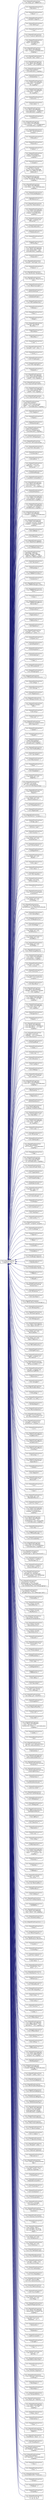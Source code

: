digraph "Graphical Class Hierarchy"
{
 // LATEX_PDF_SIZE
  bgcolor="transparent";
  edge [fontname="Helvetica",fontsize="10",labelfontname="Helvetica",labelfontsize="10"];
  node [fontname="Helvetica",fontsize="10",shape="box"];
  rankdir="LR";
  Node0 [label="llvm::AlignedCharArray\l\< Alignment, Size \>",height=0.2,width=0.4,color="black",URL="$structllvm_1_1AlignedCharArray.html",tooltip="Helper for building an aligned character array type."];
  Node0 -> Node1 [dir="back",color="midnightblue",fontsize="10",style="solid",fontname="Helvetica"];
  Node1 [label="llvm::AlignedCharArrayUnion\l\< std::unique_ptr\< DWARFUnit \> \>",height=0.2,width=0.4,color="black",URL="$structllvm_1_1AlignedCharArrayUnion.html",tooltip=" "];
  Node0 -> Node2 [dir="back",color="midnightblue",fontsize="10",style="solid",fontname="Helvetica"];
  Node2 [label="llvm::AlignedCharArrayUnion\l\< BasicBlock * \>",height=0.2,width=0.4,color="black",URL="$structllvm_1_1AlignedCharArrayUnion.html",tooltip=" "];
  Node0 -> Node3 [dir="back",color="midnightblue",fontsize="10",style="solid",fontname="Helvetica"];
  Node3 [label="llvm::AlignedCharArrayUnion\l\< BlockT * \>",height=0.2,width=0.4,color="black",URL="$structllvm_1_1AlignedCharArrayUnion.html",tooltip=" "];
  Node0 -> Node4 [dir="back",color="midnightblue",fontsize="10",style="solid",fontname="Helvetica"];
  Node4 [label="llvm::AlignedCharArrayUnion\l\< BoUpSLP::EdgeInfo \>",height=0.2,width=0.4,color="black",URL="$structllvm_1_1AlignedCharArrayUnion.html",tooltip=" "];
  Node0 -> Node5 [dir="back",color="midnightblue",fontsize="10",style="solid",fontname="Helvetica"];
  Node5 [label="llvm::AlignedCharArrayUnion\l\< llvm::MCFixup \>",height=0.2,width=0.4,color="black",URL="$structllvm_1_1AlignedCharArrayUnion.html",tooltip=" "];
  Node0 -> Node6 [dir="back",color="midnightblue",fontsize="10",style="solid",fontname="Helvetica"];
  Node6 [label="llvm::AlignedCharArrayUnion\l\< char \>",height=0.2,width=0.4,color="black",URL="$structllvm_1_1AlignedCharArrayUnion.html",tooltip=" "];
  Node0 -> Node7 [dir="back",color="midnightblue",fontsize="10",style="solid",fontname="Helvetica"];
  Node7 [label="llvm::AlignedCharArrayUnion\l\< llvm::cl::parser::OptionInfo \>",height=0.2,width=0.4,color="black",URL="$structllvm_1_1AlignedCharArrayUnion.html",tooltip=" "];
  Node0 -> Node8 [dir="back",color="midnightblue",fontsize="10",style="solid",fontname="Helvetica"];
  Node8 [label="llvm::AlignedCharArrayUnion\l\< detail::DenseSetPair\<\l ValueT \>[InlineBuckets],\l LargeRep \>",height=0.2,width=0.4,color="black",URL="$structllvm_1_1AlignedCharArrayUnion.html",tooltip=" "];
  Node0 -> Node9 [dir="back",color="midnightblue",fontsize="10",style="solid",fontname="Helvetica"];
  Node9 [label="llvm::AlignedCharArrayUnion\l\< llvm::detail::DenseMapPair\l\< KeyT, unsigned \>[InlineBuckets]\l, LargeRep \>",height=0.2,width=0.4,color="black",URL="$structllvm_1_1AlignedCharArrayUnion.html",tooltip=" "];
  Node0 -> Node10 [dir="back",color="midnightblue",fontsize="10",style="solid",fontname="Helvetica"];
  Node10 [label="llvm::AlignedCharArrayUnion\l\< std::pair\< KeyT, ValueT \> \>",height=0.2,width=0.4,color="black",URL="$structllvm_1_1AlignedCharArrayUnion.html",tooltip=" "];
  Node0 -> Node11 [dir="back",color="midnightblue",fontsize="10",style="solid",fontname="Helvetica"];
  Node11 [label="llvm::AlignedCharArrayUnion\l\< llvm::detail::DenseMapPair\l\< T, ptrdiff_t \>[4], LargeRep \>",height=0.2,width=0.4,color="black",URL="$structllvm_1_1AlignedCharArrayUnion.html",tooltip=" "];
  Node0 -> Node12 [dir="back",color="midnightblue",fontsize="10",style="solid",fontname="Helvetica"];
  Node12 [label="llvm::AlignedCharArrayUnion\l\< detail::DenseSetPair\<\l T \>[InlineBuckets], LargeRep \>",height=0.2,width=0.4,color="black",URL="$structllvm_1_1AlignedCharArrayUnion.html",tooltip=" "];
  Node0 -> Node13 [dir="back",color="midnightblue",fontsize="10",style="solid",fontname="Helvetica"];
  Node13 [label="llvm::AlignedCharArrayUnion\l\< ScheduleData * \>",height=0.2,width=0.4,color="black",URL="$structllvm_1_1AlignedCharArrayUnion.html",tooltip=" "];
  Node0 -> Node14 [dir="back",color="midnightblue",fontsize="10",style="solid",fontname="Helvetica"];
  Node14 [label="llvm::AlignedCharArrayUnion\l\< llvm::detail::DenseMapPair\l\< Instruction *, unsigned \>\l[4], LargeRep \>",height=0.2,width=0.4,color="black",URL="$structllvm_1_1AlignedCharArrayUnion.html",tooltip=" "];
  Node0 -> Node15 [dir="back",color="midnightblue",fontsize="10",style="solid",fontname="Helvetica"];
  Node15 [label="llvm::AlignedCharArrayUnion\l\< llvm::detail::DenseMapPair\l\< Instruction *, uint64_t \>\l[4], LargeRep \>",height=0.2,width=0.4,color="black",URL="$structllvm_1_1AlignedCharArrayUnion.html",tooltip=" "];
  Node0 -> Node16 [dir="back",color="midnightblue",fontsize="10",style="solid",fontname="Helvetica"];
  Node16 [label="llvm::AlignedCharArrayUnion\l\< Instruction * \>",height=0.2,width=0.4,color="black",URL="$structllvm_1_1AlignedCharArrayUnion.html",tooltip=" "];
  Node0 -> Node17 [dir="back",color="midnightblue",fontsize="10",style="solid",fontname="Helvetica"];
  Node17 [label="llvm::AlignedCharArrayUnion\l\< llvm::SUnit * \>",height=0.2,width=0.4,color="black",URL="$structllvm_1_1AlignedCharArrayUnion.html",tooltip=" "];
  Node0 -> Node18 [dir="back",color="midnightblue",fontsize="10",style="solid",fontname="Helvetica"];
  Node18 [label="llvm::AlignedCharArrayUnion\l\< llvm::detail::DenseMapPair\l\< const GlobalValue *, ModRefInfo\l \>[InlineBuckets], LargeRep \>",height=0.2,width=0.4,color="black",URL="$structllvm_1_1AlignedCharArrayUnion.html",tooltip=" "];
  Node0 -> Node19 [dir="back",color="midnightblue",fontsize="10",style="solid",fontname="Helvetica"];
  Node19 [label="llvm::AlignedCharArrayUnion\l\< LoopVector \>",height=0.2,width=0.4,color="black",URL="$structllvm_1_1AlignedCharArrayUnion.html",tooltip=" "];
  Node0 -> Node20 [dir="back",color="midnightblue",fontsize="10",style="solid",fontname="Helvetica"];
  Node20 [label="llvm::AlignedCharArrayUnion\l\< llvm::detail::DenseMapPair\l\< llvm::Function *, llvm::DISubprogram\l * \>[InlineBuckets], LargeRep \>",height=0.2,width=0.4,color="black",URL="$structllvm_1_1AlignedCharArrayUnion.html",tooltip=" "];
  Node0 -> Node21 [dir="back",color="midnightblue",fontsize="10",style="solid",fontname="Helvetica"];
  Node21 [label="llvm::AlignedCharArrayUnion\l\< std::pair\< BlockFrequency,\l unsigned \> \>",height=0.2,width=0.4,color="black",URL="$structllvm_1_1AlignedCharArrayUnion.html",tooltip=" "];
  Node0 -> Node22 [dir="back",color="midnightblue",fontsize="10",style="solid",fontname="Helvetica"];
  Node22 [label="llvm::AlignedCharArrayUnion\l\< AllocaInfo \>",height=0.2,width=0.4,color="black",URL="$structllvm_1_1AlignedCharArrayUnion.html",tooltip=" "];
  Node0 -> Node23 [dir="back",color="midnightblue",fontsize="10",style="solid",fontname="Helvetica"];
  Node23 [label="llvm::AlignedCharArrayUnion\l\< ParamInfo \>",height=0.2,width=0.4,color="black",URL="$structllvm_1_1AlignedCharArrayUnion.html",tooltip=" "];
  Node0 -> Node24 [dir="back",color="midnightblue",fontsize="10",style="solid",fontname="Helvetica"];
  Node24 [label="llvm::AlignedCharArrayUnion\l\< CallInst * \>",height=0.2,width=0.4,color="black",URL="$structllvm_1_1AlignedCharArrayUnion.html",tooltip=" "];
  Node0 -> Node25 [dir="back",color="midnightblue",fontsize="10",style="solid",fontname="Helvetica"];
  Node25 [label="llvm::AlignedCharArrayUnion\l\< detail::DenseSetPair\<\l unsigned \>[InlineBuckets]\l, LargeRep \>",height=0.2,width=0.4,color="black",URL="$structllvm_1_1AlignedCharArrayUnion.html",tooltip=" "];
  Node0 -> Node26 [dir="back",color="midnightblue",fontsize="10",style="solid",fontname="Helvetica"];
  Node26 [label="llvm::AlignedCharArrayUnion\l\< unsigned \>",height=0.2,width=0.4,color="black",URL="$structllvm_1_1AlignedCharArrayUnion.html",tooltip=" "];
  Node0 -> Node27 [dir="back",color="midnightblue",fontsize="10",style="solid",fontname="Helvetica"];
  Node27 [label="llvm::AlignedCharArrayUnion\l\< void(*)(llvm::Function\l &F, llvm::AnalysisManager\l &AM, llvm::AAResults &llvm\l::AAResults) \>",height=0.2,width=0.4,color="black",URL="$structllvm_1_1AlignedCharArrayUnion.html",tooltip=" "];
  Node0 -> Node28 [dir="back",color="midnightblue",fontsize="10",style="solid",fontname="Helvetica"];
  Node28 [label="llvm::AlignedCharArrayUnion\l\< llvm::detail::DenseMapPair\l\< LocPair, AliasResult \>[InlineBuckets]\l, LargeRep \>",height=0.2,width=0.4,color="black",URL="$structllvm_1_1AlignedCharArrayUnion.html",tooltip=" "];
  Node0 -> Node29 [dir="back",color="midnightblue",fontsize="10",style="solid",fontname="Helvetica"];
  Node29 [label="llvm::AlignedCharArrayUnion\l\< llvm::detail::DenseMapPair\l\< const Value *, bool \>[InlineBuckets]\l, LargeRep \>",height=0.2,width=0.4,color="black",URL="$structllvm_1_1AlignedCharArrayUnion.html",tooltip=" "];
  Node0 -> Node30 [dir="back",color="midnightblue",fontsize="10",style="solid",fontname="Helvetica"];
  Node30 [label="llvm::AlignedCharArrayUnion\l\< llvm::ForwardedRegister \>",height=0.2,width=0.4,color="black",URL="$structllvm_1_1AlignedCharArrayUnion.html",tooltip=" "];
  Node0 -> Node31 [dir="back",color="midnightblue",fontsize="10",style="solid",fontname="Helvetica"];
  Node31 [label="llvm::AlignedCharArrayUnion\l\< MILOHDirective \>",height=0.2,width=0.4,color="black",URL="$structllvm_1_1AlignedCharArrayUnion.html",tooltip=" "];
  Node0 -> Node32 [dir="back",color="midnightblue",fontsize="10",style="solid",fontname="Helvetica"];
  Node32 [label="llvm::AlignedCharArrayUnion\l\< const llvm::MachineInstr * \>",height=0.2,width=0.4,color="black",URL="$structllvm_1_1AlignedCharArrayUnion.html",tooltip=" "];
  Node0 -> Node33 [dir="back",color="midnightblue",fontsize="10",style="solid",fontname="Helvetica"];
  Node33 [label="llvm::AlignedCharArrayUnion\l\< llvm::detail::DenseMapPair\l\< const llvm::GlobalValue *,\l unsigned \>[InlineBuckets],\l LargeRep \>",height=0.2,width=0.4,color="black",URL="$structllvm_1_1AlignedCharArrayUnion.html",tooltip=" "];
  Node0 -> Node34 [dir="back",color="midnightblue",fontsize="10",style="solid",fontname="Helvetica"];
  Node34 [label="llvm::AlignedCharArrayUnion\l\< std::pair\< unsigned, llvm\l::MCSymbol * \> \>",height=0.2,width=0.4,color="black",URL="$structllvm_1_1AlignedCharArrayUnion.html",tooltip=" "];
  Node0 -> Node35 [dir="back",color="midnightblue",fontsize="10",style="solid",fontname="Helvetica"];
  Node35 [label="llvm::AlignedCharArrayUnion\l\< llvm::BasicBlockInfo \>",height=0.2,width=0.4,color="black",URL="$structllvm_1_1AlignedCharArrayUnion.html",tooltip=" "];
  Node0 -> Node36 [dir="back",color="midnightblue",fontsize="10",style="solid",fontname="Helvetica"];
  Node36 [label="llvm::AlignedCharArrayUnion\l\< FCmpLibcallsList \>",height=0.2,width=0.4,color="black",URL="$structllvm_1_1AlignedCharArrayUnion.html",tooltip=" "];
  Node0 -> Node37 [dir="back",color="midnightblue",fontsize="10",style="solid",fontname="Helvetica"];
  Node37 [label="llvm::AlignedCharArrayUnion\l\< int \>",height=0.2,width=0.4,color="black",URL="$structllvm_1_1AlignedCharArrayUnion.html",tooltip=" "];
  Node0 -> Node38 [dir="back",color="midnightblue",fontsize="10",style="solid",fontname="Helvetica"];
  Node38 [label="llvm::AlignedCharArrayUnion\l\< MCPhysReg \>",height=0.2,width=0.4,color="black",URL="$structllvm_1_1AlignedCharArrayUnion.html",tooltip=" "];
  Node0 -> Node39 [dir="back",color="midnightblue",fontsize="10",style="solid",fontname="Helvetica"];
  Node39 [label="llvm::AlignedCharArrayUnion\l\< llvm::detail::DenseMapPair\l\< llvm::AnalysisKey *, bool\l \>[InlineBuckets], LargeRep \>",height=0.2,width=0.4,color="black",URL="$structllvm_1_1AlignedCharArrayUnion.html",tooltip=" "];
  Node0 -> Node40 [dir="back",color="midnightblue",fontsize="10",style="solid",fontname="Helvetica"];
  Node40 [label="llvm::AlignedCharArrayUnion\l\< AnalysisID \>",height=0.2,width=0.4,color="black",URL="$structllvm_1_1AlignedCharArrayUnion.html",tooltip=" "];
  Node0 -> Node41 [dir="back",color="midnightblue",fontsize="10",style="solid",fontname="Helvetica"];
  Node41 [label="llvm::AlignedCharArrayUnion\l\< std::pair\< AtomType, Form \> \>",height=0.2,width=0.4,color="black",URL="$structllvm_1_1AlignedCharArrayUnion.html",tooltip=" "];
  Node0 -> Node42 [dir="back",color="midnightblue",fontsize="10",style="solid",fontname="Helvetica"];
  Node42 [label="llvm::AlignedCharArrayUnion\l\< FreeList * \>",height=0.2,width=0.4,color="black",URL="$structllvm_1_1AlignedCharArrayUnion.html",tooltip=" "];
  Node0 -> Node43 [dir="back",color="midnightblue",fontsize="10",style="solid",fontname="Helvetica"];
  Node43 [label="llvm::AlignedCharArrayUnion\l\< llvm::AsmPrinter::HandlerInfo \>",height=0.2,width=0.4,color="black",URL="$structllvm_1_1AlignedCharArrayUnion.html",tooltip=" "];
  Node0 -> Node44 [dir="back",color="midnightblue",fontsize="10",style="solid",fontname="Helvetica"];
  Node44 [label="llvm::AlignedCharArrayUnion\l\< llvm::AsmPrinter::XRayFunction\lEntry \>",height=0.2,width=0.4,color="black",URL="$structllvm_1_1AlignedCharArrayUnion.html",tooltip=" "];
  Node0 -> Node45 [dir="back",color="midnightblue",fontsize="10",style="solid",fontname="Helvetica"];
  Node45 [label="llvm::AlignedCharArrayUnion\l\< llvm::WeakTrackingVH \>",height=0.2,width=0.4,color="black",URL="$structllvm_1_1AlignedCharArrayUnion.html",tooltip=" "];
  Node0 -> Node46 [dir="back",color="midnightblue",fontsize="10",style="solid",fontname="Helvetica"];
  Node46 [label="llvm::AlignedCharArrayUnion\l\< AbstractAttribute * \>",height=0.2,width=0.4,color="black",URL="$structllvm_1_1AlignedCharArrayUnion.html",tooltip=" "];
  Node0 -> Node47 [dir="back",color="midnightblue",fontsize="10",style="solid",fontname="Helvetica"];
  Node47 [label="llvm::AlignedCharArrayUnion\l\< VariableGEPIndex \>",height=0.2,width=0.4,color="black",URL="$structllvm_1_1AlignedCharArrayUnion.html",tooltip=" "];
  Node0 -> Node48 [dir="back",color="midnightblue",fontsize="10",style="solid",fontname="Helvetica"];
  Node48 [label="llvm::AlignedCharArrayUnion\l\< llvm::BitCodeAbbrevOp \>",height=0.2,width=0.4,color="black",URL="$structllvm_1_1AlignedCharArrayUnion.html",tooltip=" "];
  Node0 -> Node49 [dir="back",color="midnightblue",fontsize="10",style="solid",fontname="Helvetica"];
  Node49 [label="llvm::AlignedCharArrayUnion\l\< BitValue \>",height=0.2,width=0.4,color="black",URL="$structllvm_1_1AlignedCharArrayUnion.html",tooltip=" "];
  Node0 -> Node50 [dir="back",color="midnightblue",fontsize="10",style="solid",fontname="Helvetica"];
  Node50 [label="llvm::AlignedCharArrayUnion\l\< Block \>",height=0.2,width=0.4,color="black",URL="$structllvm_1_1AlignedCharArrayUnion.html",tooltip=" "];
  Node0 -> Node51 [dir="back",color="midnightblue",fontsize="10",style="solid",fontname="Helvetica"];
  Node51 [label="llvm::AlignedCharArrayUnion\l\< Weight \>",height=0.2,width=0.4,color="black",URL="$structllvm_1_1AlignedCharArrayUnion.html",tooltip=" "];
  Node0 -> Node52 [dir="back",color="midnightblue",fontsize="10",style="solid",fontname="Helvetica"];
  Node52 [label="llvm::AlignedCharArrayUnion\l\< std::pair\< BlockNode,\l BlockMass \> \>",height=0.2,width=0.4,color="black",URL="$structllvm_1_1AlignedCharArrayUnion.html",tooltip=" "];
  Node0 -> Node53 [dir="back",color="midnightblue",fontsize="10",style="solid",fontname="Helvetica"];
  Node53 [label="llvm::AlignedCharArrayUnion\l\< BlockNode \>",height=0.2,width=0.4,color="black",URL="$structllvm_1_1AlignedCharArrayUnion.html",tooltip=" "];
  Node0 -> Node54 [dir="back",color="midnightblue",fontsize="10",style="solid",fontname="Helvetica"];
  Node54 [label="llvm::AlignedCharArrayUnion\l\< BlockMass \>",height=0.2,width=0.4,color="black",URL="$structllvm_1_1AlignedCharArrayUnion.html",tooltip=" "];
  Node0 -> Node55 [dir="back",color="midnightblue",fontsize="10",style="solid",fontname="Helvetica"];
  Node55 [label="llvm::AlignedCharArrayUnion\l\< void * \>",height=0.2,width=0.4,color="black",URL="$structllvm_1_1AlignedCharArrayUnion.html",tooltip=" "];
  Node0 -> Node56 [dir="back",color="midnightblue",fontsize="10",style="solid",fontname="Helvetica"];
  Node56 [label="llvm::AlignedCharArrayUnion\l\< std::pair\< void *, size_t \> \>",height=0.2,width=0.4,color="black",URL="$structllvm_1_1AlignedCharArrayUnion.html",tooltip=" "];
  Node0 -> Node57 [dir="back",color="midnightblue",fontsize="10",style="solid",fontname="Helvetica"];
  Node57 [label="llvm::AlignedCharArrayUnion\l\< uint32_t \>",height=0.2,width=0.4,color="black",URL="$structllvm_1_1AlignedCharArrayUnion.html",tooltip=" "];
  Node0 -> Node58 [dir="back",color="midnightblue",fontsize="10",style="solid",fontname="Helvetica"];
  Node58 [label="llvm::AlignedCharArrayUnion\l\< llvm::CCValAssign \>",height=0.2,width=0.4,color="black",URL="$structllvm_1_1AlignedCharArrayUnion.html",tooltip=" "];
  Node0 -> Node59 [dir="back",color="midnightblue",fontsize="10",style="solid",fontname="Helvetica"];
  Node59 [label="llvm::AlignedCharArrayUnion\l\< llvm::ISD::ArgFlagsTy \>",height=0.2,width=0.4,color="black",URL="$structllvm_1_1AlignedCharArrayUnion.html",tooltip=" "];
  Node0 -> Node60 [dir="back",color="midnightblue",fontsize="10",style="solid",fontname="Helvetica"];
  Node60 [label="llvm::AlignedCharArrayUnion\l\< ByValInfo \>",height=0.2,width=0.4,color="black",URL="$structllvm_1_1AlignedCharArrayUnion.html",tooltip=" "];
  Node0 -> Node61 [dir="back",color="midnightblue",fontsize="10",style="solid",fontname="Helvetica"];
  Node61 [label="llvm::AlignedCharArrayUnion\l\< llvm::detail::DenseMapPair\l\< llvm::LazyCallGraph::RefSCC\l *, ptrdiff_t \>[4], LargeRep \>",height=0.2,width=0.4,color="black",URL="$structllvm_1_1AlignedCharArrayUnion.html",tooltip=" "];
  Node0 -> Node62 [dir="back",color="midnightblue",fontsize="10",style="solid",fontname="Helvetica"];
  Node62 [label="llvm::AlignedCharArrayUnion\l\< llvm::LazyCallGraph::RefSCC * \>",height=0.2,width=0.4,color="black",URL="$structllvm_1_1AlignedCharArrayUnion.html",tooltip=" "];
  Node0 -> Node63 [dir="back",color="midnightblue",fontsize="10",style="solid",fontname="Helvetica"];
  Node63 [label="llvm::AlignedCharArrayUnion\l\< llvm::detail::DenseMapPair\l\< llvm::LazyCallGraph::SCC\l *, ptrdiff_t \>[4], LargeRep \>",height=0.2,width=0.4,color="black",URL="$structllvm_1_1AlignedCharArrayUnion.html",tooltip=" "];
  Node0 -> Node64 [dir="back",color="midnightblue",fontsize="10",style="solid",fontname="Helvetica"];
  Node64 [label="llvm::AlignedCharArrayUnion\l\< llvm::LazyCallGraph::SCC * \>",height=0.2,width=0.4,color="black",URL="$structllvm_1_1AlignedCharArrayUnion.html",tooltip=" "];
  Node0 -> Node65 [dir="back",color="midnightblue",fontsize="10",style="solid",fontname="Helvetica"];
  Node65 [label="llvm::AlignedCharArrayUnion\l\< detail::DenseSetPair\<\l std::pair\< llvm::LazyCallGraph\l::Node *, llvm::LazyCallGraph\l::SCC * \> \>[InlineBuckets], LargeRep \>",height=0.2,width=0.4,color="black",URL="$structllvm_1_1AlignedCharArrayUnion.html",tooltip=" "];
  Node0 -> Node66 [dir="back",color="midnightblue",fontsize="10",style="solid",fontname="Helvetica"];
  Node66 [label="llvm::AlignedCharArrayUnion\l\< llvm::Register \>",height=0.2,width=0.4,color="black",URL="$structllvm_1_1AlignedCharArrayUnion.html",tooltip=" "];
  Node0 -> Node67 [dir="back",color="midnightblue",fontsize="10",style="solid",fontname="Helvetica"];
  Node67 [label="llvm::AlignedCharArrayUnion\l\< FileInfo \>",height=0.2,width=0.4,color="black",URL="$structllvm_1_1AlignedCharArrayUnion.html",tooltip=" "];
  Node0 -> Node68 [dir="back",color="midnightblue",fontsize="10",style="solid",fontname="Helvetica"];
  Node68 [label="llvm::AlignedCharArrayUnion\l\< CVGlobalVariable \>",height=0.2,width=0.4,color="black",URL="$structllvm_1_1AlignedCharArrayUnion.html",tooltip=" "];
  Node0 -> Node69 [dir="back",color="midnightblue",fontsize="10",style="solid",fontname="Helvetica"];
  Node69 [label="llvm::AlignedCharArrayUnion\l\< detail::DenseSetPair\<\l const llvm::DISubprogram\l * \>[InlineBuckets], LargeRep \>",height=0.2,width=0.4,color="black",URL="$structllvm_1_1AlignedCharArrayUnion.html",tooltip=" "];
  Node0 -> Node70 [dir="back",color="midnightblue",fontsize="10",style="solid",fontname="Helvetica"];
  Node70 [label="llvm::AlignedCharArrayUnion\l\< const llvm::DISubprogram * \>",height=0.2,width=0.4,color="black",URL="$structllvm_1_1AlignedCharArrayUnion.html",tooltip=" "];
  Node0 -> Node71 [dir="back",color="midnightblue",fontsize="10",style="solid",fontname="Helvetica"];
  Node71 [label="llvm::AlignedCharArrayUnion\l\< const llvm::DICompositeType * \>",height=0.2,width=0.4,color="black",URL="$structllvm_1_1AlignedCharArrayUnion.html",tooltip=" "];
  Node0 -> Node72 [dir="back",color="midnightblue",fontsize="10",style="solid",fontname="Helvetica"];
  Node72 [label="llvm::AlignedCharArrayUnion\l\< const llvm::DILocation * \>",height=0.2,width=0.4,color="black",URL="$structllvm_1_1AlignedCharArrayUnion.html",tooltip=" "];
  Node0 -> Node73 [dir="back",color="midnightblue",fontsize="10",style="solid",fontname="Helvetica"];
  Node73 [label="llvm::AlignedCharArrayUnion\l\< LocalVariable \>",height=0.2,width=0.4,color="black",URL="$structllvm_1_1AlignedCharArrayUnion.html",tooltip=" "];
  Node0 -> Node74 [dir="back",color="midnightblue",fontsize="10",style="solid",fontname="Helvetica"];
  Node74 [label="llvm::AlignedCharArrayUnion\l\< LexicalBlock * \>",height=0.2,width=0.4,color="black",URL="$structllvm_1_1AlignedCharArrayUnion.html",tooltip=" "];
  Node0 -> Node75 [dir="back",color="midnightblue",fontsize="10",style="solid",fontname="Helvetica"];
  Node75 [label="llvm::AlignedCharArrayUnion\l\< std::pair\< const llvm\l::MCSymbol *, const llvm\l::MCSymbol * \> \>",height=0.2,width=0.4,color="black",URL="$structllvm_1_1AlignedCharArrayUnion.html",tooltip=" "];
  Node0 -> Node76 [dir="back",color="midnightblue",fontsize="10",style="solid",fontname="Helvetica"];
  Node76 [label="llvm::AlignedCharArrayUnion\l\< LocalVarDefRange \>",height=0.2,width=0.4,color="black",URL="$structllvm_1_1AlignedCharArrayUnion.html",tooltip=" "];
  Node0 -> Node77 [dir="back",color="midnightblue",fontsize="10",style="solid",fontname="Helvetica"];
  Node77 [label="llvm::AlignedCharArrayUnion\l\< consthoist::ConstantInfo \>",height=0.2,width=0.4,color="black",URL="$structllvm_1_1AlignedCharArrayUnion.html",tooltip=" "];
  Node0 -> Node78 [dir="back",color="midnightblue",fontsize="10",style="solid",fontname="Helvetica"];
  Node78 [label="llvm::AlignedCharArrayUnion\l\< llvm::detail::DenseMapPair\l\< llvm::Instruction *, llvm\l::Instruction * \>[4], LargeRep \>",height=0.2,width=0.4,color="black",URL="$structllvm_1_1AlignedCharArrayUnion.html",tooltip=" "];
  Node0 -> Node79 [dir="back",color="midnightblue",fontsize="10",style="solid",fontname="Helvetica"];
  Node79 [label="llvm::AlignedCharArrayUnion\l\< ConstantPoolEntry \>",height=0.2,width=0.4,color="black",URL="$structllvm_1_1AlignedCharArrayUnion.html",tooltip=" "];
  Node0 -> Node80 [dir="back",color="midnightblue",fontsize="10",style="solid",fontname="Helvetica"];
  Node80 [label="llvm::AlignedCharArrayUnion\l\< llvm::detail::DenseMapPair\l\< llvm::SDValue, unsigned \>\l[InlineBuckets], LargeRep \>",height=0.2,width=0.4,color="black",URL="$structllvm_1_1AlignedCharArrayUnion.html",tooltip=" "];
  Node0 -> Node81 [dir="back",color="midnightblue",fontsize="10",style="solid",fontname="Helvetica"];
  Node81 [label="llvm::AlignedCharArrayUnion\l\< llvm::detail::DenseMapPair\l\< unsigned, llvm::SDValue \>\l[InlineBuckets], LargeRep \>",height=0.2,width=0.4,color="black",URL="$structllvm_1_1AlignedCharArrayUnion.html",tooltip=" "];
  Node0 -> Node82 [dir="back",color="midnightblue",fontsize="10",style="solid",fontname="Helvetica"];
  Node82 [label="llvm::AlignedCharArrayUnion\l\< llvm::detail::DenseMapPair\l\< unsigned, unsigned \>[InlineBuckets]\l, LargeRep \>",height=0.2,width=0.4,color="black",URL="$structllvm_1_1AlignedCharArrayUnion.html",tooltip=" "];
  Node0 -> Node83 [dir="back",color="midnightblue",fontsize="10",style="solid",fontname="Helvetica"];
  Node83 [label="llvm::AlignedCharArrayUnion\l\< llvm::detail::DenseMapPair\l\< unsigned, std::pair\< unsigned,\l unsigned \> \>[InlineBuckets],\l LargeRep \>",height=0.2,width=0.4,color="black",URL="$structllvm_1_1AlignedCharArrayUnion.html",tooltip=" "];
  Node0 -> Node84 [dir="back",color="midnightblue",fontsize="10",style="solid",fontname="Helvetica"];
  Node84 [label="llvm::AlignedCharArrayUnion\l\< llvm::SDNode * \>",height=0.2,width=0.4,color="black",URL="$structllvm_1_1AlignedCharArrayUnion.html",tooltip=" "];
  Node0 -> Node85 [dir="back",color="midnightblue",fontsize="10",style="solid",fontname="Helvetica"];
  Node85 [label="llvm::AlignedCharArrayUnion\l\< llvm::Metadata * \>",height=0.2,width=0.4,color="black",URL="$structllvm_1_1AlignedCharArrayUnion.html",tooltip=" "];
  Node0 -> Node86 [dir="back",color="midnightblue",fontsize="10",style="solid",fontname="Helvetica"];
  Node86 [label="llvm::AlignedCharArrayUnion\l\< llvm::TypedTrackingMDRef \>",height=0.2,width=0.4,color="black",URL="$structllvm_1_1AlignedCharArrayUnion.html",tooltip=" "];
  Node0 -> Node87 [dir="back",color="midnightblue",fontsize="10",style="solid",fontname="Helvetica"];
  Node87 [label="llvm::AlignedCharArrayUnion\l\< llvm::DIEAbbrevData \>",height=0.2,width=0.4,color="black",URL="$structllvm_1_1AlignedCharArrayUnion.html",tooltip=" "];
  Node0 -> Node88 [dir="back",color="midnightblue",fontsize="10",style="solid",fontname="Helvetica"];
  Node88 [label="llvm::AlignedCharArrayUnion\l\< DIEInteger, DIEString,\l DIEExpr, DIELabel, DIEDelta\l *, DIEEntry, DIEBlock *, DIELoc\l *, DIELocList, DIEBaseTypeRef * \>",height=0.2,width=0.4,color="black",URL="$structllvm_1_1AlignedCharArrayUnion.html",tooltip=" "];
  Node0 -> Node89 [dir="back",color="midnightblue",fontsize="10",style="solid",fontname="Helvetica"];
  Node89 [label="llvm::AlignedCharArrayUnion\l\< llvm::DILineInfo \>",height=0.2,width=0.4,color="black",URL="$structllvm_1_1AlignedCharArrayUnion.html",tooltip=" "];
  Node0 -> Node90 [dir="back",color="midnightblue",fontsize="10",style="solid",fontname="Helvetica"];
  Node90 [label="llvm::AlignedCharArrayUnion\l\< AttributeSpec \>",height=0.2,width=0.4,color="black",URL="$structllvm_1_1AlignedCharArrayUnion.html",tooltip=" "];
  Node0 -> Node91 [dir="back",color="midnightblue",fontsize="10",style="solid",fontname="Helvetica"];
  Node91 [label="llvm::AlignedCharArrayUnion\l\< llvm::DWARFFormValue \>",height=0.2,width=0.4,color="black",URL="$structllvm_1_1AlignedCharArrayUnion.html",tooltip=" "];
  Node0 -> Node92 [dir="back",color="midnightblue",fontsize="10",style="solid",fontname="Helvetica"];
  Node92 [label="llvm::AlignedCharArrayUnion\l\< LocationList \>",height=0.2,width=0.4,color="black",URL="$structllvm_1_1AlignedCharArrayUnion.html",tooltip=" "];
  Node0 -> Node93 [dir="back",color="midnightblue",fontsize="10",style="solid",fontname="Helvetica"];
  Node93 [label="llvm::AlignedCharArrayUnion\l\< llvm::DWARFDebugLoc::Entry \>",height=0.2,width=0.4,color="black",URL="$structllvm_1_1AlignedCharArrayUnion.html",tooltip=" "];
  Node0 -> Node94 [dir="back",color="midnightblue",fontsize="10",style="solid",fontname="Helvetica"];
  Node94 [label="llvm::AlignedCharArrayUnion\l\< llvm::DWARFDebugLoclists\l::Entry \>",height=0.2,width=0.4,color="black",URL="$structllvm_1_1AlignedCharArrayUnion.html",tooltip=" "];
  Node0 -> Node95 [dir="back",color="midnightblue",fontsize="10",style="solid",fontname="Helvetica"];
  Node95 [label="llvm::AlignedCharArrayUnion\l\< Entry \>",height=0.2,width=0.4,color="black",URL="$structllvm_1_1AlignedCharArrayUnion.html",tooltip=" "];
  Node0 -> Node96 [dir="back",color="midnightblue",fontsize="10",style="solid",fontname="Helvetica"];
  Node96 [label="llvm::AlignedCharArrayUnion\l\< llvm::DWARFDebugNames\l::NameIndex \>",height=0.2,width=0.4,color="black",URL="$structllvm_1_1AlignedCharArrayUnion.html",tooltip=" "];
  Node0 -> Node97 [dir="back",color="midnightblue",fontsize="10",style="solid",fontname="Helvetica"];
  Node97 [label="llvm::AlignedCharArrayUnion\l\< CompUnitEntry \>",height=0.2,width=0.4,color="black",URL="$structllvm_1_1AlignedCharArrayUnion.html",tooltip=" "];
  Node0 -> Node98 [dir="back",color="midnightblue",fontsize="10",style="solid",fontname="Helvetica"];
  Node98 [label="llvm::AlignedCharArrayUnion\l\< TypeUnitEntry \>",height=0.2,width=0.4,color="black",URL="$structllvm_1_1AlignedCharArrayUnion.html",tooltip=" "];
  Node0 -> Node99 [dir="back",color="midnightblue",fontsize="10",style="solid",fontname="Helvetica"];
  Node99 [label="llvm::AlignedCharArrayUnion\l\< AddressEntry \>",height=0.2,width=0.4,color="black",URL="$structllvm_1_1AlignedCharArrayUnion.html",tooltip=" "];
  Node0 -> Node100 [dir="back",color="midnightblue",fontsize="10",style="solid",fontname="Helvetica"];
  Node100 [label="llvm::AlignedCharArrayUnion\l\< SymTableEntry \>",height=0.2,width=0.4,color="black",URL="$structllvm_1_1AlignedCharArrayUnion.html",tooltip=" "];
  Node0 -> Node101 [dir="back",color="midnightblue",fontsize="10",style="solid",fontname="Helvetica"];
  Node101 [label="llvm::AlignedCharArrayUnion\l\< std::pair\< uint32_t, llvm\l::SmallVector\< uint32_t, 0 \> \> \>",height=0.2,width=0.4,color="black",URL="$structllvm_1_1AlignedCharArrayUnion.html",tooltip=" "];
  Node0 -> Node102 [dir="back",color="midnightblue",fontsize="10",style="solid",fontname="Helvetica"];
  Node102 [label="llvm::AlignedCharArrayUnion\l\< unsigned char \>",height=0.2,width=0.4,color="black",URL="$structllvm_1_1AlignedCharArrayUnion.html",tooltip=" "];
  Node0 -> Node103 [dir="back",color="midnightblue",fontsize="10",style="solid",fontname="Helvetica"];
  Node103 [label="llvm::AlignedCharArrayUnion\l\< LayoutAlignElem \>",height=0.2,width=0.4,color="black",URL="$structllvm_1_1AlignedCharArrayUnion.html",tooltip=" "];
  Node0 -> Node104 [dir="back",color="midnightblue",fontsize="10",style="solid",fontname="Helvetica"];
  Node104 [label="llvm::AlignedCharArrayUnion\l\< PointerAlignElem \>",height=0.2,width=0.4,color="black",URL="$structllvm_1_1AlignedCharArrayUnion.html",tooltip=" "];
  Node0 -> Node105 [dir="back",color="midnightblue",fontsize="10",style="solid",fontname="Helvetica"];
  Node105 [label="llvm::AlignedCharArrayUnion\l\< FrameIndexExpr \>",height=0.2,width=0.4,color="black",URL="$structllvm_1_1AlignedCharArrayUnion.html",tooltip=" "];
  Node0 -> Node106 [dir="back",color="midnightblue",fontsize="10",style="solid",fontname="Helvetica"];
  Node106 [label="llvm::AlignedCharArrayUnion\l\< int64_t \>",height=0.2,width=0.4,color="black",URL="$structllvm_1_1AlignedCharArrayUnion.html",tooltip=" "];
  Node0 -> Node107 [dir="back",color="midnightblue",fontsize="10",style="solid",fontname="Helvetica"];
  Node107 [label="llvm::AlignedCharArrayUnion\l\< llvm::DICompileUnit * \>",height=0.2,width=0.4,color="black",URL="$structllvm_1_1AlignedCharArrayUnion.html",tooltip=" "];
  Node0 -> Node108 [dir="back",color="midnightblue",fontsize="10",style="solid",fontname="Helvetica"];
  Node108 [label="llvm::AlignedCharArrayUnion\l\< llvm::DISubprogram * \>",height=0.2,width=0.4,color="black",URL="$structllvm_1_1AlignedCharArrayUnion.html",tooltip=" "];
  Node0 -> Node109 [dir="back",color="midnightblue",fontsize="10",style="solid",fontname="Helvetica"];
  Node109 [label="llvm::AlignedCharArrayUnion\l\< llvm::DIGlobalVariableExpression * \>",height=0.2,width=0.4,color="black",URL="$structllvm_1_1AlignedCharArrayUnion.html",tooltip=" "];
  Node0 -> Node110 [dir="back",color="midnightblue",fontsize="10",style="solid",fontname="Helvetica"];
  Node110 [label="llvm::AlignedCharArrayUnion\l\< llvm::DIType * \>",height=0.2,width=0.4,color="black",URL="$structllvm_1_1AlignedCharArrayUnion.html",tooltip=" "];
  Node0 -> Node111 [dir="back",color="midnightblue",fontsize="10",style="solid",fontname="Helvetica"];
  Node111 [label="llvm::AlignedCharArrayUnion\l\< llvm::DIScope * \>",height=0.2,width=0.4,color="black",URL="$structllvm_1_1AlignedCharArrayUnion.html",tooltip=" "];
  Node0 -> Node112 [dir="back",color="midnightblue",fontsize="10",style="solid",fontname="Helvetica"];
  Node112 [label="llvm::AlignedCharArrayUnion\l\< llvm::DbgValueLoc \>",height=0.2,width=0.4,color="black",URL="$structllvm_1_1AlignedCharArrayUnion.html",tooltip=" "];
  Node0 -> Node113 [dir="back",color="midnightblue",fontsize="10",style="solid",fontname="Helvetica"];
  Node113 [label="llvm::AlignedCharArrayUnion\l\< llvm::DebugLocStream::List \>",height=0.2,width=0.4,color="black",URL="$structllvm_1_1AlignedCharArrayUnion.html",tooltip=" "];
  Node0 -> Node114 [dir="back",color="midnightblue",fontsize="10",style="solid",fontname="Helvetica"];
  Node114 [label="llvm::AlignedCharArrayUnion\l\< llvm::DebugLocStream::\lEntry \>",height=0.2,width=0.4,color="black",URL="$structllvm_1_1AlignedCharArrayUnion.html",tooltip=" "];
  Node0 -> Node115 [dir="back",color="midnightblue",fontsize="10",style="solid",fontname="Helvetica"];
  Node115 [label="llvm::AlignedCharArrayUnion\l\< std::string \>",height=0.2,width=0.4,color="black",URL="$structllvm_1_1AlignedCharArrayUnion.html",tooltip=" "];
  Node0 -> Node116 [dir="back",color="midnightblue",fontsize="10",style="solid",fontname="Helvetica"];
  Node116 [label="llvm::AlignedCharArrayUnion\l\< llvm::Init * \>",height=0.2,width=0.4,color="black",URL="$structllvm_1_1AlignedCharArrayUnion.html",tooltip=" "];
  Node0 -> Node117 [dir="back",color="midnightblue",fontsize="10",style="solid",fontname="Helvetica"];
  Node117 [label="llvm::AlignedCharArrayUnion\l\< llvm::DiagnosticInfoOptimization\lBase::Argument \>",height=0.2,width=0.4,color="black",URL="$structllvm_1_1AlignedCharArrayUnion.html",tooltip=" "];
  Node0 -> Node118 [dir="back",color="midnightblue",fontsize="10",style="solid",fontname="Helvetica"];
  Node118 [label="llvm::AlignedCharArrayUnion\l\< UpdateT \>",height=0.2,width=0.4,color="black",URL="$structllvm_1_1AlignedCharArrayUnion.html",tooltip=" "];
  Node0 -> Node119 [dir="back",color="midnightblue",fontsize="10",style="solid",fontname="Helvetica"];
  Node119 [label="llvm::AlignedCharArrayUnion\l\< NodePtr \>",height=0.2,width=0.4,color="black",URL="$structllvm_1_1AlignedCharArrayUnion.html",tooltip=" "];
  Node0 -> Node120 [dir="back",color="midnightblue",fontsize="10",style="solid",fontname="Helvetica"];
  Node120 [label="llvm::AlignedCharArrayUnion\l\< detail::DenseSetPair\<\l llvm::DomTreeNodeBase \>\l[InlineBuckets], LargeRep \>",height=0.2,width=0.4,color="black",URL="$structllvm_1_1AlignedCharArrayUnion.html",tooltip=" "];
  Node0 -> Node121 [dir="back",color="midnightblue",fontsize="10",style="solid",fontname="Helvetica"];
  Node121 [label="llvm::AlignedCharArrayUnion\l\< llvm::DomTreeNodeBase \>",height=0.2,width=0.4,color="black",URL="$structllvm_1_1AlignedCharArrayUnion.html",tooltip=" "];
  Node0 -> Node122 [dir="back",color="midnightblue",fontsize="10",style="solid",fontname="Helvetica"];
  Node122 [label="llvm::AlignedCharArrayUnion\l\< llvm::cfg::Update \>",height=0.2,width=0.4,color="black",URL="$structllvm_1_1AlignedCharArrayUnion.html",tooltip=" "];
  Node0 -> Node123 [dir="back",color="midnightblue",fontsize="10",style="solid",fontname="Helvetica"];
  Node123 [label="llvm::AlignedCharArrayUnion\l\< llvm::MachineInstr * \>",height=0.2,width=0.4,color="black",URL="$structllvm_1_1AlignedCharArrayUnion.html",tooltip=" "];
  Node0 -> Node124 [dir="back",color="midnightblue",fontsize="10",style="solid",fontname="Helvetica"];
  Node124 [label="llvm::AlignedCharArrayUnion\l\< NodeT * \>",height=0.2,width=0.4,color="black",URL="$structllvm_1_1AlignedCharArrayUnion.html",tooltip=" "];
  Node0 -> Node125 [dir="back",color="midnightblue",fontsize="10",style="solid",fontname="Helvetica"];
  Node125 [label="llvm::AlignedCharArrayUnion\l\< llvm::RangeSpan \>",height=0.2,width=0.4,color="black",URL="$structllvm_1_1AlignedCharArrayUnion.html",tooltip=" "];
  Node0 -> Node126 [dir="back",color="midnightblue",fontsize="10",style="solid",fontname="Helvetica"];
  Node126 [label="llvm::AlignedCharArrayUnion\l\< std::unique_ptr\< llvm\l::DbgEntity \> \>",height=0.2,width=0.4,color="black",URL="$structllvm_1_1AlignedCharArrayUnion.html",tooltip=" "];
  Node0 -> Node127 [dir="back",color="midnightblue",fontsize="10",style="solid",fontname="Helvetica"];
  Node127 [label="llvm::AlignedCharArrayUnion\l\< std::pair\< std::unique\l_ptr\< llvm::DwarfTypeUnit\l \>, const llvm::DICompositeType * \> \>",height=0.2,width=0.4,color="black",URL="$structllvm_1_1AlignedCharArrayUnion.html",tooltip=" "];
  Node0 -> Node128 [dir="back",color="midnightblue",fontsize="10",style="solid",fontname="Helvetica"];
  Node128 [label="llvm::AlignedCharArrayUnion\l\< llvm::DwarfExpression\l::Register \>",height=0.2,width=0.4,color="black",URL="$structllvm_1_1AlignedCharArrayUnion.html",tooltip=" "];
  Node0 -> Node129 [dir="back",color="midnightblue",fontsize="10",style="solid",fontname="Helvetica"];
  Node129 [label="llvm::AlignedCharArrayUnion\l\< std::unique_ptr\< llvm\l::DwarfCompileUnit \> \>",height=0.2,width=0.4,color="black",URL="$structllvm_1_1AlignedCharArrayUnion.html",tooltip=" "];
  Node0 -> Node130 [dir="back",color="midnightblue",fontsize="10",style="solid",fontname="Helvetica"];
  Node130 [label="llvm::AlignedCharArrayUnion\l\< llvm::RangeSpanList \>",height=0.2,width=0.4,color="black",URL="$structllvm_1_1AlignedCharArrayUnion.html",tooltip=" "];
  Node0 -> Node131 [dir="back",color="midnightblue",fontsize="10",style="solid",fontname="Helvetica"];
  Node131 [label="llvm::AlignedCharArrayUnion\l\< llvm::DbgVariable * \>",height=0.2,width=0.4,color="black",URL="$structllvm_1_1AlignedCharArrayUnion.html",tooltip=" "];
  Node0 -> Node132 [dir="back",color="midnightblue",fontsize="10",style="solid",fontname="Helvetica"];
  Node132 [label="llvm::AlignedCharArrayUnion\l\< llvm::SmallVector\< unsigned, 8 \> \>",height=0.2,width=0.4,color="black",URL="$structllvm_1_1AlignedCharArrayUnion.html",tooltip=" "];
  Node0 -> Node133 [dir="back",color="midnightblue",fontsize="10",style="solid",fontname="Helvetica"];
  Node133 [label="llvm::AlignedCharArrayUnion\l\< storage_type \>",height=0.2,width=0.4,color="black",URL="$structllvm_1_1AlignedCharArrayUnion.html",tooltip=" "];
  Node0 -> Node134 [dir="back",color="midnightblue",fontsize="10",style="solid",fontname="Helvetica"];
  Node134 [label="llvm::AlignedCharArrayUnion\l\< std::error_code \>",height=0.2,width=0.4,color="black",URL="$structllvm_1_1AlignedCharArrayUnion.html",tooltip=" "];
  Node0 -> Node135 [dir="back",color="midnightblue",fontsize="10",style="solid",fontname="Helvetica"];
  Node135 [label="llvm::AlignedCharArrayUnion\l\< llvm::Function * \>",height=0.2,width=0.4,color="black",URL="$structllvm_1_1AlignedCharArrayUnion.html",tooltip=" "];
  Node0 -> Node136 [dir="back",color="midnightblue",fontsize="10",style="solid",fontname="Helvetica"];
  Node136 [label="llvm::AlignedCharArrayUnion\l\< std::unique_ptr\< llvm\l::GlobalVariable \> \>",height=0.2,width=0.4,color="black",URL="$structllvm_1_1AlignedCharArrayUnion.html",tooltip=" "];
  Node0 -> Node137 [dir="back",color="midnightblue",fontsize="10",style="solid",fontname="Helvetica"];
  Node137 [label="llvm::AlignedCharArrayUnion\l\< llvm::DomainValue * \>",height=0.2,width=0.4,color="black",URL="$structllvm_1_1AlignedCharArrayUnion.html",tooltip=" "];
  Node0 -> Node138 [dir="back",color="midnightblue",fontsize="10",style="solid",fontname="Helvetica"];
  Node138 [label="llvm::AlignedCharArrayUnion\l\< LiveRegsDVInfo \>",height=0.2,width=0.4,color="black",URL="$structllvm_1_1AlignedCharArrayUnion.html",tooltip=" "];
  Node0 -> Node139 [dir="back",color="midnightblue",fontsize="10",style="solid",fontname="Helvetica"];
  Node139 [label="llvm::AlignedCharArrayUnion\l\< std::unique_ptr\< llvm\l::Module \> \>",height=0.2,width=0.4,color="black",URL="$structllvm_1_1AlignedCharArrayUnion.html",tooltip=" "];
  Node0 -> Node140 [dir="back",color="midnightblue",fontsize="10",style="solid",fontname="Helvetica"];
  Node140 [label="llvm::AlignedCharArrayUnion\l\< error_type \>",height=0.2,width=0.4,color="black",URL="$structllvm_1_1AlignedCharArrayUnion.html",tooltip=" "];
  Node0 -> Node141 [dir="back",color="midnightblue",fontsize="10",style="solid",fontname="Helvetica"];
  Node141 [label="llvm::AlignedCharArrayUnion\l\< llvm::Value * \>",height=0.2,width=0.4,color="black",URL="$structllvm_1_1AlignedCharArrayUnion.html",tooltip=" "];
  Node0 -> Node142 [dir="back",color="midnightblue",fontsize="10",style="solid",fontname="Helvetica"];
  Node142 [label="llvm::AlignedCharArrayUnion\l\< llvm::ISD::InputArg \>",height=0.2,width=0.4,color="black",URL="$structllvm_1_1AlignedCharArrayUnion.html",tooltip=" "];
  Node0 -> Node143 [dir="back",color="midnightblue",fontsize="10",style="solid",fontname="Helvetica"];
  Node143 [label="llvm::AlignedCharArrayUnion\l\< std::pair\< std::string,\l GCOVCoverage \> \>",height=0.2,width=0.4,color="black",URL="$structllvm_1_1AlignedCharArrayUnion.html",tooltip=" "];
  Node0 -> Node144 [dir="back",color="midnightblue",fontsize="10",style="solid",fontname="Helvetica"];
  Node144 [label="llvm::AlignedCharArrayUnion\l\< T * \>",height=0.2,width=0.4,color="black",URL="$structllvm_1_1AlignedCharArrayUnion.html",tooltip=" "];
  Node0 -> Node145 [dir="back",color="midnightblue",fontsize="10",style="solid",fontname="Helvetica"];
  Node145 [label="llvm::AlignedCharArrayUnion\l\< llvm::FunctionLoweringInfo\l::LiveOutInfo \>",height=0.2,width=0.4,color="black",URL="$structllvm_1_1AlignedCharArrayUnion.html",tooltip=" "];
  Node0 -> Node146 [dir="back",color="midnightblue",fontsize="10",style="solid",fontname="Helvetica"];
  Node146 [label="llvm::AlignedCharArrayUnion\l\< std::unique_ptr\< llvm\l::GCStrategy \> \>",height=0.2,width=0.4,color="black",URL="$structllvm_1_1AlignedCharArrayUnion.html",tooltip=" "];
  Node0 -> Node147 [dir="back",color="midnightblue",fontsize="10",style="solid",fontname="Helvetica"];
  Node147 [label="llvm::AlignedCharArrayUnion\l\< std::pair\< llvm::MachineInstr\lBundleIterator, llvm::MachineInstrBundle\lIterator \> \>",height=0.2,width=0.4,color="black",URL="$structllvm_1_1AlignedCharArrayUnion.html",tooltip=" "];
  Node0 -> Node148 [dir="back",color="midnightblue",fontsize="10",style="solid",fontname="Helvetica"];
  Node148 [label="llvm::AlignedCharArrayUnion\l\< llvm::DenseMap \>",height=0.2,width=0.4,color="black",URL="$structllvm_1_1AlignedCharArrayUnion.html",tooltip=" "];
  Node0 -> Node149 [dir="back",color="midnightblue",fontsize="10",style="solid",fontname="Helvetica"];
  Node149 [label="llvm::AlignedCharArrayUnion\l\< llvm::GCNRegPressure \>",height=0.2,width=0.4,color="black",URL="$structllvm_1_1AlignedCharArrayUnion.html",tooltip=" "];
  Node0 -> Node150 [dir="back",color="midnightblue",fontsize="10",style="solid",fontname="Helvetica"];
  Node150 [label="llvm::AlignedCharArrayUnion\l\< llvm::GCOVEdge * \>",height=0.2,width=0.4,color="black",URL="$structllvm_1_1AlignedCharArrayUnion.html",tooltip=" "];
  Node0 -> Node151 [dir="back",color="midnightblue",fontsize="10",style="solid",fontname="Helvetica"];
  Node151 [label="llvm::AlignedCharArrayUnion\l\< std::unique_ptr\< llvm\l::GCOVFunction \> \>",height=0.2,width=0.4,color="black",URL="$structllvm_1_1AlignedCharArrayUnion.html",tooltip=" "];
  Node0 -> Node152 [dir="back",color="midnightblue",fontsize="10",style="solid",fontname="Helvetica"];
  Node152 [label="llvm::AlignedCharArrayUnion\l\< std::unique_ptr\< llvm\l::GCOVBlock \> \>",height=0.2,width=0.4,color="black",URL="$structllvm_1_1AlignedCharArrayUnion.html",tooltip=" "];
  Node0 -> Node153 [dir="back",color="midnightblue",fontsize="10",style="solid",fontname="Helvetica"];
  Node153 [label="llvm::AlignedCharArrayUnion\l\< std::unique_ptr\< llvm\l::GCOVEdge \> \>",height=0.2,width=0.4,color="black",URL="$structllvm_1_1AlignedCharArrayUnion.html",tooltip=" "];
  Node0 -> Node154 [dir="back",color="midnightblue",fontsize="10",style="solid",fontname="Helvetica"];
  Node154 [label="llvm::AlignedCharArrayUnion\l\< llvm::GISelChangeObserver * \>",height=0.2,width=0.4,color="black",URL="$structllvm_1_1AlignedCharArrayUnion.html",tooltip=" "];
  Node0 -> Node155 [dir="back",color="midnightblue",fontsize="10",style="solid",fontname="Helvetica"];
  Node155 [label="llvm::AlignedCharArrayUnion\l\< llvm::detail::DenseMapPair\l\< llvm::Value *, unsigned \>\l[InlineBuckets], LargeRep \>",height=0.2,width=0.4,color="black",URL="$structllvm_1_1AlignedCharArrayUnion.html",tooltip=" "];
  Node0 -> Node156 [dir="back",color="midnightblue",fontsize="10",style="solid",fontname="Helvetica"];
  Node156 [label="llvm::AlignedCharArrayUnion\l\< std::pair\< llvm::Value\l *, llvm::Constant * \> \>",height=0.2,width=0.4,color="black",URL="$structllvm_1_1AlignedCharArrayUnion.html",tooltip=" "];
  Node0 -> Node157 [dir="back",color="midnightblue",fontsize="10",style="solid",fontname="Helvetica"];
  Node157 [label="llvm::AlignedCharArrayUnion\l\< llvm::Instruction * \>",height=0.2,width=0.4,color="black",URL="$structllvm_1_1AlignedCharArrayUnion.html",tooltip=" "];
  Node0 -> Node158 [dir="back",color="midnightblue",fontsize="10",style="solid",fontname="Helvetica"];
  Node158 [label="llvm::AlignedCharArrayUnion\l\< std::pair\< llvm::Instruction\l *, unsigned \> \>",height=0.2,width=0.4,color="black",URL="$structllvm_1_1AlignedCharArrayUnion.html",tooltip=" "];
  Node0 -> Node159 [dir="back",color="midnightblue",fontsize="10",style="solid",fontname="Helvetica"];
  Node159 [label="llvm::AlignedCharArrayUnion\l\< llvm::BasicBlock * \>",height=0.2,width=0.4,color="black",URL="$structllvm_1_1AlignedCharArrayUnion.html",tooltip=" "];
  Node0 -> Node160 [dir="back",color="midnightblue",fontsize="10",style="solid",fontname="Helvetica"];
  Node160 [label="llvm::AlignedCharArrayUnion\l\< llvm::detail::DenseMapPair\l\< NodePtr, SmallVector\< NodePtr,\l 2 \> \>[4], LargeRep \>",height=0.2,width=0.4,color="black",URL="$structllvm_1_1AlignedCharArrayUnion.html",tooltip=" "];
  Node0 -> Node161 [dir="back",color="midnightblue",fontsize="10",style="solid",fontname="Helvetica"];
  Node161 [label="llvm::AlignedCharArrayUnion\l\< llvm::detail::DenseMapPair\l\< llvm::SDNode *, int \>[4],\l LargeRep \>",height=0.2,width=0.4,color="black",URL="$structllvm_1_1AlignedCharArrayUnion.html",tooltip=" "];
  Node0 -> Node162 [dir="back",color="midnightblue",fontsize="10",style="solid",fontname="Helvetica"];
  Node162 [label="llvm::AlignedCharArrayUnion\l\< llvm::detail::DenseMapPair\l\< const llvm::Value *, int\l \>[4], LargeRep \>",height=0.2,width=0.4,color="black",URL="$structllvm_1_1AlignedCharArrayUnion.html",tooltip=" "];
  Node0 -> Node163 [dir="back",color="midnightblue",fontsize="10",style="solid",fontname="Helvetica"];
  Node163 [label="llvm::AlignedCharArrayUnion\l\< HexagonInstr \>",height=0.2,width=0.4,color="black",URL="$structllvm_1_1AlignedCharArrayUnion.html",tooltip=" "];
  Node0 -> Node164 [dir="back",color="midnightblue",fontsize="10",style="solid",fontname="Helvetica"];
  Node164 [label="llvm::AlignedCharArrayUnion\l\< NodeTy * \>",height=0.2,width=0.4,color="black",URL="$structllvm_1_1AlignedCharArrayUnion.html",tooltip=" "];
  Node0 -> Node165 [dir="back",color="midnightblue",fontsize="10",style="solid",fontname="Helvetica"];
  Node165 [label="llvm::AlignedCharArrayUnion\l\< llvm::detail::DenseMapPair\l\< llvm::BasicBlock *, SmallVector\l\< llvm::BasicBlock *, 2 \> \>[4],\l LargeRep \>",height=0.2,width=0.4,color="black",URL="$structllvm_1_1AlignedCharArrayUnion.html",tooltip=" "];
  Node0 -> Node166 [dir="back",color="midnightblue",fontsize="10",style="solid",fontname="Helvetica"];
  Node166 [label="llvm::AlignedCharArrayUnion\l\< std::pair\< const llvm\l::PHINode *, llvm::SmallVector\l\< llvm::MachineInstr *, 1 \> \> \>",height=0.2,width=0.4,color="black",URL="$structllvm_1_1AlignedCharArrayUnion.html",tooltip=" "];
  Node0 -> Node167 [dir="back",color="midnightblue",fontsize="10",style="solid",fontname="Helvetica"];
  Node167 [label="llvm::AlignedCharArrayUnion\l\< InlineGraphNode * \>",height=0.2,width=0.4,color="black",URL="$structllvm_1_1AlignedCharArrayUnion.html",tooltip=" "];
  Node0 -> Node168 [dir="back",color="midnightblue",fontsize="10",style="solid",fontname="Helvetica"];
  Node168 [label="llvm::AlignedCharArrayUnion\l\< uintptr_t \>",height=0.2,width=0.4,color="black",URL="$structllvm_1_1AlignedCharArrayUnion.html",tooltip=" "];
  Node0 -> Node169 [dir="back",color="midnightblue",fontsize="10",style="solid",fontname="Helvetica"];
  Node169 [label="llvm::AlignedCharArrayUnion\l\< const char * \>",height=0.2,width=0.4,color="black",URL="$structllvm_1_1AlignedCharArrayUnion.html",tooltip=" "];
  Node0 -> Node170 [dir="back",color="midnightblue",fontsize="10",style="solid",fontname="Helvetica"];
  Node170 [label="llvm::AlignedCharArrayUnion\l\< llvm::AllocaInst * \>",height=0.2,width=0.4,color="black",URL="$structllvm_1_1AlignedCharArrayUnion.html",tooltip=" "];
  Node0 -> Node171 [dir="back",color="midnightblue",fontsize="10",style="solid",fontname="Helvetica"];
  Node171 [label="llvm::AlignedCharArrayUnion\l\< llvm::CallSite \>",height=0.2,width=0.4,color="black",URL="$structllvm_1_1AlignedCharArrayUnion.html",tooltip=" "];
  Node0 -> Node172 [dir="back",color="midnightblue",fontsize="10",style="solid",fontname="Helvetica"];
  Node172 [label="llvm::AlignedCharArrayUnion\l\< llvm::PHINode * \>",height=0.2,width=0.4,color="black",URL="$structllvm_1_1AlignedCharArrayUnion.html",tooltip=" "];
  Node0 -> Node173 [dir="back",color="midnightblue",fontsize="10",style="solid",fontname="Helvetica"];
  Node173 [label="llvm::AlignedCharArrayUnion\l\< std::pair\< llvm::SlotIndex,\l llvm::SlotIndex \> \>",height=0.2,width=0.4,color="black",URL="$structllvm_1_1AlignedCharArrayUnion.html",tooltip=" "];
  Node0 -> Node174 [dir="back",color="midnightblue",fontsize="10",style="solid",fontname="Helvetica"];
  Node174 [label="llvm::AlignedCharArrayUnion\l\< llvm::detail::DenseMapPair\l\< llvm::LLT, unsigned \>[InlineBuckets]\l, LargeRep \>",height=0.2,width=0.4,color="black",URL="$structllvm_1_1AlignedCharArrayUnion.html",tooltip=" "];
  Node0 -> Node175 [dir="back",color="midnightblue",fontsize="10",style="solid",fontname="Helvetica"];
  Node175 [label="llvm::AlignedCharArrayUnion\l\< MachineInstr * \>",height=0.2,width=0.4,color="black",URL="$structllvm_1_1AlignedCharArrayUnion.html",tooltip=" "];
  Node0 -> Node176 [dir="back",color="midnightblue",fontsize="10",style="solid",fontname="Helvetica"];
  Node176 [label="llvm::AlignedCharArrayUnion\l\< RegUnitInfo \>",height=0.2,width=0.4,color="black",URL="$structllvm_1_1AlignedCharArrayUnion.html",tooltip=" "];
  Node0 -> Node177 [dir="back",color="midnightblue",fontsize="10",style="solid",fontname="Helvetica"];
  Node177 [label="llvm::AlignedCharArrayUnion\l\< BlockInterference \>",height=0.2,width=0.4,color="black",URL="$structllvm_1_1AlignedCharArrayUnion.html",tooltip=" "];
  Node0 -> Node178 [dir="back",color="midnightblue",fontsize="10",style="solid",fontname="Helvetica"];
  Node178 [label="llvm::AlignedCharArrayUnion\l\< llvm::IntervalMapImpl\l::LeafNode, RootBranchData \>",height=0.2,width=0.4,color="black",URL="$structllvm_1_1AlignedCharArrayUnion.html",tooltip=" "];
  Node0 -> Node179 [dir="back",color="midnightblue",fontsize="10",style="solid",fontname="Helvetica"];
  Node179 [label="llvm::AlignedCharArrayUnion\l\< llvm::AssertingVH\< const\l llvm::BasicBlock \> \>",height=0.2,width=0.4,color="black",URL="$structllvm_1_1AlignedCharArrayUnion.html",tooltip=" "];
  Node0 -> Node180 [dir="back",color="midnightblue",fontsize="10",style="solid",fontname="Helvetica"];
  Node180 [label="llvm::AlignedCharArrayUnion\l\< llvm::detail::DenseMapPair\l\< llvm::Loop *, ptrdiff_t \>\l[4], LargeRep \>",height=0.2,width=0.4,color="black",URL="$structllvm_1_1AlignedCharArrayUnion.html",tooltip=" "];
  Node0 -> Node181 [dir="back",color="midnightblue",fontsize="10",style="solid",fontname="Helvetica"];
  Node181 [label="llvm::AlignedCharArrayUnion\l\< llvm::Loop * \>",height=0.2,width=0.4,color="black",URL="$structllvm_1_1AlignedCharArrayUnion.html",tooltip=" "];
  Node0 -> Node182 [dir="back",color="midnightblue",fontsize="10",style="solid",fontname="Helvetica"];
  Node182 [label="llvm::AlignedCharArrayUnion\l\< llvm::MCSymbol * \>",height=0.2,width=0.4,color="black",URL="$structllvm_1_1AlignedCharArrayUnion.html",tooltip=" "];
  Node0 -> Node183 [dir="back",color="midnightblue",fontsize="10",style="solid",fontname="Helvetica"];
  Node183 [label="llvm::AlignedCharArrayUnion\l\< llvm::SEHHandler \>",height=0.2,width=0.4,color="black",URL="$structllvm_1_1AlignedCharArrayUnion.html",tooltip=" "];
  Node0 -> Node184 [dir="back",color="midnightblue",fontsize="10",style="solid",fontname="Helvetica"];
  Node184 [label="llvm::AlignedCharArrayUnion\l\< detail::DenseSetPair\<\l llvm::Function * \>[InlineBuckets]\l, LargeRep \>",height=0.2,width=0.4,color="black",URL="$structllvm_1_1AlignedCharArrayUnion.html",tooltip=" "];
  Node0 -> Node185 [dir="back",color="midnightblue",fontsize="10",style="solid",fontname="Helvetica"];
  Node185 [label="llvm::AlignedCharArrayUnion\l\< Edge \>",height=0.2,width=0.4,color="black",URL="$structllvm_1_1AlignedCharArrayUnion.html",tooltip=" "];
  Node0 -> Node186 [dir="back",color="midnightblue",fontsize="10",style="solid",fontname="Helvetica"];
  Node186 [label="llvm::AlignedCharArrayUnion\l\< llvm::detail::DenseMapPair\l\< llvm::LazyCallGraph::SCC\l *, int \>[InlineBuckets], LargeRep \>",height=0.2,width=0.4,color="black",URL="$structllvm_1_1AlignedCharArrayUnion.html",tooltip=" "];
  Node0 -> Node187 [dir="back",color="midnightblue",fontsize="10",style="solid",fontname="Helvetica"];
  Node187 [label="llvm::AlignedCharArrayUnion\l\< llvm::LazyCallGraph::Node * \>",height=0.2,width=0.4,color="black",URL="$structllvm_1_1AlignedCharArrayUnion.html",tooltip=" "];
  Node0 -> Node188 [dir="back",color="midnightblue",fontsize="10",style="solid",fontname="Helvetica"];
  Node188 [label="llvm::AlignedCharArrayUnion\l\< llvm::LegalizeRule \>",height=0.2,width=0.4,color="black",URL="$structllvm_1_1AlignedCharArrayUnion.html",tooltip=" "];
  Node0 -> Node189 [dir="back",color="midnightblue",fontsize="10",style="solid",fontname="Helvetica"];
  Node189 [label="llvm::AlignedCharArrayUnion\l\< SizeChangeStrategy \>",height=0.2,width=0.4,color="black",URL="$structllvm_1_1AlignedCharArrayUnion.html",tooltip=" "];
  Node0 -> Node190 [dir="back",color="midnightblue",fontsize="10",style="solid",fontname="Helvetica"];
  Node190 [label="llvm::AlignedCharArrayUnion\l\< SizeAndActionsVec \>",height=0.2,width=0.4,color="black",URL="$structllvm_1_1AlignedCharArrayUnion.html",tooltip=" "];
  Node0 -> Node191 [dir="back",color="midnightblue",fontsize="10",style="solid",fontname="Helvetica"];
  Node191 [label="llvm::AlignedCharArrayUnion\l\< std::pair\< bool, llvm\l::StringRef \> \>",height=0.2,width=0.4,color="black",URL="$structllvm_1_1AlignedCharArrayUnion.html",tooltip=" "];
  Node0 -> Node192 [dir="back",color="midnightblue",fontsize="10",style="solid",fontname="Helvetica"];
  Node192 [label="llvm::AlignedCharArrayUnion\l\< llvm::LexicalScope * \>",height=0.2,width=0.4,color="black",URL="$structllvm_1_1AlignedCharArrayUnion.html",tooltip=" "];
  Node0 -> Node193 [dir="back",color="midnightblue",fontsize="10",style="solid",fontname="Helvetica"];
  Node193 [label="llvm::AlignedCharArrayUnion\l\< InsnRange \>",height=0.2,width=0.4,color="black",URL="$structllvm_1_1AlignedCharArrayUnion.html",tooltip=" "];
  Node0 -> Node194 [dir="back",color="midnightblue",fontsize="10",style="solid",fontname="Helvetica"];
  Node194 [label="llvm::AlignedCharArrayUnion\l\< llvm::LiveInterval * \>",height=0.2,width=0.4,color="black",URL="$structllvm_1_1AlignedCharArrayUnion.html",tooltip=" "];
  Node0 -> Node195 [dir="back",color="midnightblue",fontsize="10",style="solid",fontname="Helvetica"];
  Node195 [label="llvm::AlignedCharArrayUnion\l\< llvm::SlotIndex \>",height=0.2,width=0.4,color="black",URL="$structllvm_1_1AlignedCharArrayUnion.html",tooltip=" "];
  Node0 -> Node196 [dir="back",color="midnightblue",fontsize="10",style="solid",fontname="Helvetica"];
  Node196 [label="llvm::AlignedCharArrayUnion\l\< const uint32_t * \>",height=0.2,width=0.4,color="black",URL="$structllvm_1_1AlignedCharArrayUnion.html",tooltip=" "];
  Node0 -> Node197 [dir="back",color="midnightblue",fontsize="10",style="solid",fontname="Helvetica"];
  Node197 [label="llvm::AlignedCharArrayUnion\l\< std::pair\< unsigned, unsigned \> \>",height=0.2,width=0.4,color="black",URL="$structllvm_1_1AlignedCharArrayUnion.html",tooltip=" "];
  Node0 -> Node198 [dir="back",color="midnightblue",fontsize="10",style="solid",fontname="Helvetica"];
  Node198 [label="llvm::AlignedCharArrayUnion\l\< llvm::LiveRange * \>",height=0.2,width=0.4,color="black",URL="$structllvm_1_1AlignedCharArrayUnion.html",tooltip=" "];
  Node0 -> Node199 [dir="back",color="midnightblue",fontsize="10",style="solid",fontname="Helvetica"];
  Node199 [label="llvm::AlignedCharArrayUnion\l\< Segment \>",height=0.2,width=0.4,color="black",URL="$structllvm_1_1AlignedCharArrayUnion.html",tooltip=" "];
  Node0 -> Node200 [dir="back",color="midnightblue",fontsize="10",style="solid",fontname="Helvetica"];
  Node200 [label="llvm::AlignedCharArrayUnion\l\< VNInfo * \>",height=0.2,width=0.4,color="black",URL="$structllvm_1_1AlignedCharArrayUnion.html",tooltip=" "];
  Node0 -> Node201 [dir="back",color="midnightblue",fontsize="10",style="solid",fontname="Helvetica"];
  Node201 [label="llvm::AlignedCharArrayUnion\l\< LiveOutPair \>",height=0.2,width=0.4,color="black",URL="$structllvm_1_1AlignedCharArrayUnion.html",tooltip=" "];
  Node0 -> Node202 [dir="back",color="midnightblue",fontsize="10",style="solid",fontname="Helvetica"];
  Node202 [label="llvm::AlignedCharArrayUnion\l\< LiveInBlock \>",height=0.2,width=0.4,color="black",URL="$structllvm_1_1AlignedCharArrayUnion.html",tooltip=" "];
  Node0 -> Node203 [dir="back",color="midnightblue",fontsize="10",style="solid",fontname="Helvetica"];
  Node203 [label="llvm::AlignedCharArrayUnion\l\< llvm::LiveRange::Segment \>",height=0.2,width=0.4,color="black",URL="$structllvm_1_1AlignedCharArrayUnion.html",tooltip=" "];
  Node0 -> Node204 [dir="back",color="midnightblue",fontsize="10",style="solid",fontname="Helvetica"];
  Node204 [label="llvm::AlignedCharArrayUnion\l\< IndexMaskPair \>",height=0.2,width=0.4,color="black",URL="$structllvm_1_1AlignedCharArrayUnion.html",tooltip=" "];
  Node0 -> Node205 [dir="back",color="midnightblue",fontsize="10",style="solid",fontname="Helvetica"];
  Node205 [label="llvm::AlignedCharArrayUnion\l\< llvm::LiveVariables::VarInfo \>",height=0.2,width=0.4,color="black",URL="$structllvm_1_1AlignedCharArrayUnion.html",tooltip=" "];
  Node0 -> Node206 [dir="back",color="midnightblue",fontsize="10",style="solid",fontname="Helvetica"];
  Node206 [label="llvm::AlignedCharArrayUnion\l\< MBBInfo \>",height=0.2,width=0.4,color="black",URL="$structllvm_1_1AlignedCharArrayUnion.html",tooltip=" "];
  Node0 -> Node207 [dir="back",color="midnightblue",fontsize="10",style="solid",fontname="Helvetica"];
  Node207 [label="llvm::AlignedCharArrayUnion\l\< VPlanPtr \>",height=0.2,width=0.4,color="black",URL="$structllvm_1_1AlignedCharArrayUnion.html",tooltip=" "];
  Node0 -> Node208 [dir="back",color="midnightblue",fontsize="10",style="solid",fontname="Helvetica"];
  Node208 [label="llvm::AlignedCharArrayUnion\l\< RuntimePointerChecking\l::PointerCheck \>",height=0.2,width=0.4,color="black",URL="$structllvm_1_1AlignedCharArrayUnion.html",tooltip=" "];
  Node0 -> Node209 [dir="back",color="midnightblue",fontsize="10",style="solid",fontname="Helvetica"];
  Node209 [label="llvm::AlignedCharArrayUnion\l\< llvm::MCSection * \>",height=0.2,width=0.4,color="black",URL="$structllvm_1_1AlignedCharArrayUnion.html",tooltip=" "];
  Node0 -> Node210 [dir="back",color="midnightblue",fontsize="10",style="solid",fontname="Helvetica"];
  Node210 [label="llvm::AlignedCharArrayUnion\l\< llvm::AsmToken \>",height=0.2,width=0.4,color="black",URL="$structllvm_1_1AlignedCharArrayUnion.html",tooltip=" "];
  Node0 -> Node211 [dir="back",color="midnightblue",fontsize="10",style="solid",fontname="Helvetica"];
  Node211 [label="llvm::AlignedCharArrayUnion\l\< llvm::MCAsmParser::MCPendingError \>",height=0.2,width=0.4,color="black",URL="$structllvm_1_1AlignedCharArrayUnion.html",tooltip=" "];
  Node0 -> Node212 [dir="back",color="midnightblue",fontsize="10",style="solid",fontname="Helvetica"];
  Node212 [label="llvm::AlignedCharArrayUnion\l\< llvm::MCDwarfFile \>",height=0.2,width=0.4,color="black",URL="$structllvm_1_1AlignedCharArrayUnion.html",tooltip=" "];
  Node0 -> Node213 [dir="back",color="midnightblue",fontsize="10",style="solid",fontname="Helvetica"];
  Node213 [label="llvm::AlignedCharArrayUnion\l\< llvm::MCDataFragment * \>",height=0.2,width=0.4,color="black",URL="$structllvm_1_1AlignedCharArrayUnion.html",tooltip=" "];
  Node0 -> Node214 [dir="back",color="midnightblue",fontsize="10",style="solid",fontname="Helvetica"];
  Node214 [label="llvm::AlignedCharArrayUnion\l\< llvm::MCOperand \>",height=0.2,width=0.4,color="black",URL="$structllvm_1_1AlignedCharArrayUnion.html",tooltip=" "];
  Node0 -> Node215 [dir="back",color="midnightblue",fontsize="10",style="solid",fontname="Helvetica"];
  Node215 [label="llvm::AlignedCharArrayUnion\l\< llvm::object::OwningBinary\l\< llvm::object::Archive \> \>",height=0.2,width=0.4,color="black",URL="$structllvm_1_1AlignedCharArrayUnion.html",tooltip=" "];
  Node0 -> Node216 [dir="back",color="midnightblue",fontsize="10",style="solid",fontname="Helvetica"];
  Node216 [label="llvm::AlignedCharArrayUnion\l\< std::unique_ptr\< llvm\l::MemoryBuffer \> \>",height=0.2,width=0.4,color="black",URL="$structllvm_1_1AlignedCharArrayUnion.html",tooltip=" "];
  Node0 -> Node217 [dir="back",color="midnightblue",fontsize="10",style="solid",fontname="Helvetica"];
  Node217 [label="llvm::AlignedCharArrayUnion\l\< std::unique_ptr\< llvm\l::object::ObjectFile \> \>",height=0.2,width=0.4,color="black",URL="$structllvm_1_1AlignedCharArrayUnion.html",tooltip=" "];
  Node0 -> Node218 [dir="back",color="midnightblue",fontsize="10",style="solid",fontname="Helvetica"];
  Node218 [label="llvm::AlignedCharArrayUnion\l\< llvm::MCLOHDirective \>",height=0.2,width=0.4,color="black",URL="$structllvm_1_1AlignedCharArrayUnion.html",tooltip=" "];
  Node0 -> Node219 [dir="back",color="midnightblue",fontsize="10",style="solid",fontname="Helvetica"];
  Node219 [label="llvm::AlignedCharArrayUnion\l\< PendingMCFixup \>",height=0.2,width=0.4,color="black",URL="$structllvm_1_1AlignedCharArrayUnion.html",tooltip=" "];
  Node0 -> Node220 [dir="back",color="midnightblue",fontsize="10",style="solid",fontname="Helvetica"];
  Node220 [label="llvm::AlignedCharArrayUnion\l\< std::pair\< unsigned, llvm\l::MCFragment * \> \>",height=0.2,width=0.4,color="black",URL="$structllvm_1_1AlignedCharArrayUnion.html",tooltip=" "];
  Node0 -> Node221 [dir="back",color="midnightblue",fontsize="10",style="solid",fontname="Helvetica"];
  Node221 [label="llvm::AlignedCharArrayUnion\l\< std::pair\< MCSectionSubPair,\l MCSectionSubPair \> \>",height=0.2,width=0.4,color="black",URL="$structllvm_1_1AlignedCharArrayUnion.html",tooltip=" "];
  Node0 -> Node222 [dir="back",color="midnightblue",fontsize="10",style="solid",fontname="Helvetica"];
  Node222 [label="llvm::AlignedCharArrayUnion\l\< std::pair\< unsigned, llvm\l::TypedTrackingMDRef \> \>",height=0.2,width=0.4,color="black",URL="$structllvm_1_1AlignedCharArrayUnion.html",tooltip=" "];
  Node0 -> Node223 [dir="back",color="midnightblue",fontsize="10",style="solid",fontname="Helvetica"];
  Node223 [label="llvm::AlignedCharArrayUnion\l\< Attachment \>",height=0.2,width=0.4,color="black",URL="$structllvm_1_1AlignedCharArrayUnion.html",tooltip=" "];
  Node0 -> Node224 [dir="back",color="midnightblue",fontsize="10",style="solid",fontname="Helvetica"];
  Node224 [label="llvm::AlignedCharArrayUnion\l\< llvm::StringRef \>",height=0.2,width=0.4,color="black",URL="$structllvm_1_1AlignedCharArrayUnion.html",tooltip=" "];
  Node0 -> Node225 [dir="back",color="midnightblue",fontsize="10",style="solid",fontname="Helvetica"];
  Node225 [label="llvm::AlignedCharArrayUnion\l\< llvm::MachineBasicBlock * \>",height=0.2,width=0.4,color="black",URL="$structllvm_1_1AlignedCharArrayUnion.html",tooltip=" "];
  Node0 -> Node226 [dir="back",color="midnightblue",fontsize="10",style="solid",fontname="Helvetica"];
  Node226 [label="llvm::AlignedCharArrayUnion\l\< CriticalEdge \>",height=0.2,width=0.4,color="black",URL="$structllvm_1_1AlignedCharArrayUnion.html",tooltip=" "];
  Node0 -> Node227 [dir="back",color="midnightblue",fontsize="10",style="solid",fontname="Helvetica"];
  Node227 [label="llvm::AlignedCharArrayUnion\l\< std::pair\< int, int64_t \> \>",height=0.2,width=0.4,color="black",URL="$structllvm_1_1AlignedCharArrayUnion.html",tooltip=" "];
  Node0 -> Node228 [dir="back",color="midnightblue",fontsize="10",style="solid",fontname="Helvetica"];
  Node228 [label="llvm::AlignedCharArrayUnion\l\< VariableDbgInfo \>",height=0.2,width=0.4,color="black",URL="$structllvm_1_1AlignedCharArrayUnion.html",tooltip=" "];
  Node0 -> Node229 [dir="back",color="midnightblue",fontsize="10",style="solid",fontname="Helvetica"];
  Node229 [label="llvm::AlignedCharArrayUnion\l\< llvm::MachineOperand \>",height=0.2,width=0.4,color="black",URL="$structllvm_1_1AlignedCharArrayUnion.html",tooltip=" "];
  Node0 -> Node230 [dir="back",color="midnightblue",fontsize="10",style="solid",fontname="Helvetica"];
  Node230 [label="llvm::AlignedCharArrayUnion\l\< std::pair\< llvm::PointerUnion,\l llvm::MachineOperand * \> \>",height=0.2,width=0.4,color="black",URL="$structllvm_1_1AlignedCharArrayUnion.html",tooltip=" "];
  Node0 -> Node231 [dir="back",color="midnightblue",fontsize="10",style="solid",fontname="Helvetica"];
  Node231 [label="llvm::AlignedCharArrayUnion\l\< std::pair\< unsigned, llvm\l::SmallVector\< unsigned, 4 \> \> \>",height=0.2,width=0.4,color="black",URL="$structllvm_1_1AlignedCharArrayUnion.html",tooltip=" "];
  Node0 -> Node232 [dir="back",color="midnightblue",fontsize="10",style="solid",fontname="Helvetica"];
  Node232 [label="llvm::AlignedCharArrayUnion\l\< LLT \>",height=0.2,width=0.4,color="black",URL="$structllvm_1_1AlignedCharArrayUnion.html",tooltip=" "];
  Node0 -> Node233 [dir="back",color="midnightblue",fontsize="10",style="solid",fontname="Helvetica"];
  Node233 [label="llvm::AlignedCharArrayUnion\l\< llvm::MachineTraceMetrics\l::FixedBlockInfo \>",height=0.2,width=0.4,color="black",URL="$structllvm_1_1AlignedCharArrayUnion.html",tooltip=" "];
  Node0 -> Node234 [dir="back",color="midnightblue",fontsize="10",style="solid",fontname="Helvetica"];
  Node234 [label="llvm::AlignedCharArrayUnion\l\< llvm::MachineTraceMetrics\l::TraceBlockInfo \>",height=0.2,width=0.4,color="black",URL="$structllvm_1_1AlignedCharArrayUnion.html",tooltip=" "];
  Node0 -> Node235 [dir="back",color="midnightblue",fontsize="10",style="solid",fontname="Helvetica"];
  Node235 [label="llvm::AlignedCharArrayUnion\l\< llvm::MachineTraceMetrics\l::LiveInReg \>",height=0.2,width=0.4,color="black",URL="$structllvm_1_1AlignedCharArrayUnion.html",tooltip=" "];
  Node0 -> Node236 [dir="back",color="midnightblue",fontsize="10",style="solid",fontname="Helvetica"];
  Node236 [label="llvm::AlignedCharArrayUnion\l\< std::string * \>",height=0.2,width=0.4,color="black",URL="$structllvm_1_1AlignedCharArrayUnion.html",tooltip=" "];
  Node0 -> Node237 [dir="back",color="midnightblue",fontsize="10",style="solid",fontname="Helvetica"];
  Node237 [label="llvm::AlignedCharArrayUnion\l\< llvm::MemoryDepChecker\l::Dependence \>",height=0.2,width=0.4,color="black",URL="$structllvm_1_1AlignedCharArrayUnion.html",tooltip=" "];
  Node0 -> Node238 [dir="back",color="midnightblue",fontsize="10",style="solid",fontname="Helvetica"];
  Node238 [label="llvm::AlignedCharArrayUnion\l\< DefPath \>",height=0.2,width=0.4,color="black",URL="$structllvm_1_1AlignedCharArrayUnion.html",tooltip=" "];
  Node0 -> Node239 [dir="back",color="midnightblue",fontsize="10",style="solid",fontname="Helvetica"];
  Node239 [label="llvm::AlignedCharArrayUnion\l\< llvm::WeakVH \>",height=0.2,width=0.4,color="black",URL="$structllvm_1_1AlignedCharArrayUnion.html",tooltip=" "];
  Node0 -> Node240 [dir="back",color="midnightblue",fontsize="10",style="solid",fontname="Helvetica"];
  Node240 [label="llvm::AlignedCharArrayUnion\l\< llvm::AssertingVH\< llvm\l::MemoryPhi \> \>",height=0.2,width=0.4,color="black",URL="$structllvm_1_1AlignedCharArrayUnion.html",tooltip=" "];
  Node0 -> Node241 [dir="back",color="midnightblue",fontsize="10",style="solid",fontname="Helvetica"];
  Node241 [label="llvm::AlignedCharArrayUnion\l\< Inst \>",height=0.2,width=0.4,color="black",URL="$structllvm_1_1AlignedCharArrayUnion.html",tooltip=" "];
  Node0 -> Node242 [dir="back",color="midnightblue",fontsize="10",style="solid",fontname="Helvetica"];
  Node242 [label="llvm::AlignedCharArrayUnion\l\< bool \>",height=0.2,width=0.4,color="black",URL="$structllvm_1_1AlignedCharArrayUnion.html",tooltip=" "];
  Node0 -> Node243 [dir="back",color="midnightblue",fontsize="10",style="solid",fontname="Helvetica"];
  Node243 [label="llvm::AlignedCharArrayUnion\l\< std::unique_ptr\< llvm\l::MipsOptionRecord \> \>",height=0.2,width=0.4,color="black",URL="$structllvm_1_1AlignedCharArrayUnion.html",tooltip=" "];
  Node0 -> Node244 [dir="back",color="midnightblue",fontsize="10",style="solid",fontname="Helvetica"];
  Node244 [label="llvm::AlignedCharArrayUnion\l\< const llvm::Value * \>",height=0.2,width=0.4,color="black",URL="$structllvm_1_1AlignedCharArrayUnion.html",tooltip=" "];
  Node0 -> Node245 [dir="back",color="midnightblue",fontsize="10",style="solid",fontname="Helvetica"];
  Node245 [label="llvm::AlignedCharArrayUnion\l\< llvm::detail::DenseMapPair\l\< const llvm::Instruction *,\l unsigned \>[InlineBuckets],\l LargeRep \>",height=0.2,width=0.4,color="black",URL="$structllvm_1_1AlignedCharArrayUnion.html",tooltip=" "];
  Node0 -> Node246 [dir="back",color="midnightblue",fontsize="10",style="solid",fontname="Helvetica"];
  Node246 [label="llvm::AlignedCharArrayUnion\l\< llvm::detail::DenseMapPair\l\< llvm::AnalysisKey *, llvm\l::TinyPtrVector\< llvm::AnalysisKey\l * \> \>[InlineBuckets], LargeRep \>",height=0.2,width=0.4,color="black",URL="$structllvm_1_1AlignedCharArrayUnion.html",tooltip=" "];
  Node0 -> Node247 [dir="back",color="midnightblue",fontsize="10",style="solid",fontname="Helvetica"];
  Node247 [label="llvm::AlignedCharArrayUnion\l\< llvm::Pass * \>",height=0.2,width=0.4,color="black",URL="$structllvm_1_1AlignedCharArrayUnion.html",tooltip=" "];
  Node0 -> Node248 [dir="back",color="midnightblue",fontsize="10",style="solid",fontname="Helvetica"];
  Node248 [label="llvm::AlignedCharArrayUnion\l\< llvm::PMDataManager * \>",height=0.2,width=0.4,color="black",URL="$structllvm_1_1AlignedCharArrayUnion.html",tooltip=" "];
  Node0 -> Node249 [dir="back",color="midnightblue",fontsize="10",style="solid",fontname="Helvetica"];
  Node249 [label="llvm::AlignedCharArrayUnion\l\< llvm::ImmutablePass * \>",height=0.2,width=0.4,color="black",URL="$structllvm_1_1AlignedCharArrayUnion.html",tooltip=" "];
  Node0 -> Node250 [dir="back",color="midnightblue",fontsize="10",style="solid",fontname="Helvetica"];
  Node250 [label="llvm::AlignedCharArrayUnion\l\< llvm::detail::DenseMapPair\l\< AnalysisID, llvm::ImmutablePass\l * \>[InlineBuckets], LargeRep \>",height=0.2,width=0.4,color="black",URL="$structllvm_1_1AlignedCharArrayUnion.html",tooltip=" "];
  Node0 -> Node251 [dir="back",color="midnightblue",fontsize="10",style="solid",fontname="Helvetica"];
  Node251 [label="llvm::AlignedCharArrayUnion\l\< std::function\< void(llvm\l::PassManager &, OptimizationLevel)\> \>",height=0.2,width=0.4,color="black",URL="$structllvm_1_1AlignedCharArrayUnion.html",tooltip=" "];
  Node0 -> Node252 [dir="back",color="midnightblue",fontsize="10",style="solid",fontname="Helvetica"];
  Node252 [label="llvm::AlignedCharArrayUnion\l\< std::function\< void(llvm\l::PassManager &)\> \>",height=0.2,width=0.4,color="black",URL="$structllvm_1_1AlignedCharArrayUnion.html",tooltip=" "];
  Node0 -> Node253 [dir="back",color="midnightblue",fontsize="10",style="solid",fontname="Helvetica"];
  Node253 [label="llvm::AlignedCharArrayUnion\l\< std::function\< void(llvm\l::AnalysisManager &)\> \>",height=0.2,width=0.4,color="black",URL="$structllvm_1_1AlignedCharArrayUnion.html",tooltip=" "];
  Node0 -> Node254 [dir="back",color="midnightblue",fontsize="10",style="solid",fontname="Helvetica"];
  Node254 [label="llvm::AlignedCharArrayUnion\l\< std::function\< bool(llvm\l::StringRef, llvm::PassManager\l &, llvm::ArrayRef\< llvm::PassBuilder\l::PipelineElement \>)\> \>",height=0.2,width=0.4,color="black",URL="$structllvm_1_1AlignedCharArrayUnion.html",tooltip=" "];
  Node0 -> Node255 [dir="back",color="midnightblue",fontsize="10",style="solid",fontname="Helvetica"];
  Node255 [label="llvm::AlignedCharArrayUnion\l\< std::function\< bool(llvm\l::PassManager &, llvm::ArrayRef\l\< llvm::PassBuilder::PipelineElement\l \>, bool VerifyEachPass, bool DebugLogging)\> \>",height=0.2,width=0.4,color="black",URL="$structllvm_1_1AlignedCharArrayUnion.html",tooltip=" "];
  Node0 -> Node256 [dir="back",color="midnightblue",fontsize="10",style="solid",fontname="Helvetica"];
  Node256 [label="llvm::AlignedCharArrayUnion\l\< std::function\< bool(llvm\l::StringRef Name, llvm::AAManager &AA)\> \>",height=0.2,width=0.4,color="black",URL="$structllvm_1_1AlignedCharArrayUnion.html",tooltip=" "];
  Node0 -> Node257 [dir="back",color="midnightblue",fontsize="10",style="solid",fontname="Helvetica"];
  Node257 [label="llvm::AlignedCharArrayUnion\l\< InsertedPass \>",height=0.2,width=0.4,color="black",URL="$structllvm_1_1AlignedCharArrayUnion.html",tooltip=" "];
  Node0 -> Node258 [dir="back",color="midnightblue",fontsize="10",style="solid",fontname="Helvetica"];
  Node258 [label="llvm::AlignedCharArrayUnion\l\< llvm::unique_function\l\< BeforePassFunc \> \>",height=0.2,width=0.4,color="black",URL="$structllvm_1_1AlignedCharArrayUnion.html",tooltip=" "];
  Node0 -> Node259 [dir="back",color="midnightblue",fontsize="10",style="solid",fontname="Helvetica"];
  Node259 [label="llvm::AlignedCharArrayUnion\l\< llvm::unique_function\l\< AfterPassFunc \> \>",height=0.2,width=0.4,color="black",URL="$structllvm_1_1AlignedCharArrayUnion.html",tooltip=" "];
  Node0 -> Node260 [dir="back",color="midnightblue",fontsize="10",style="solid",fontname="Helvetica"];
  Node260 [label="llvm::AlignedCharArrayUnion\l\< llvm::unique_function\l\< AfterPassInvalidatedFunc \> \>",height=0.2,width=0.4,color="black",URL="$structllvm_1_1AlignedCharArrayUnion.html",tooltip=" "];
  Node0 -> Node261 [dir="back",color="midnightblue",fontsize="10",style="solid",fontname="Helvetica"];
  Node261 [label="llvm::AlignedCharArrayUnion\l\< llvm::unique_function\l\< BeforeAnalysisFunc \> \>",height=0.2,width=0.4,color="black",URL="$structllvm_1_1AlignedCharArrayUnion.html",tooltip=" "];
  Node0 -> Node262 [dir="back",color="midnightblue",fontsize="10",style="solid",fontname="Helvetica"];
  Node262 [label="llvm::AlignedCharArrayUnion\l\< llvm::unique_function\l\< AfterAnalysisFunc \> \>",height=0.2,width=0.4,color="black",URL="$structllvm_1_1AlignedCharArrayUnion.html",tooltip=" "];
  Node0 -> Node263 [dir="back",color="midnightblue",fontsize="10",style="solid",fontname="Helvetica"];
  Node263 [label="llvm::AlignedCharArrayUnion\l\< ValueInfo \>",height=0.2,width=0.4,color="black",URL="$structllvm_1_1AlignedCharArrayUnion.html",tooltip=" "];
  Node0 -> Node264 [dir="back",color="midnightblue",fontsize="10",style="solid",fontname="Helvetica"];
  Node264 [label="llvm::AlignedCharArrayUnion\l\< llvm::AssertingVH\< llvm\l::Function \> \>",height=0.2,width=0.4,color="black",URL="$structllvm_1_1AlignedCharArrayUnion.html",tooltip=" "];
  Node0 -> Node265 [dir="back",color="midnightblue",fontsize="10",style="solid",fontname="Helvetica"];
  Node265 [label="llvm::AlignedCharArrayUnion\l\< llvm::PredicateBase * \>",height=0.2,width=0.4,color="black",URL="$structllvm_1_1AlignedCharArrayUnion.html",tooltip=" "];
  Node0 -> Node266 [dir="back",color="midnightblue",fontsize="10",style="solid",fontname="Helvetica"];
  Node266 [label="llvm::AlignedCharArrayUnion\l\< PrintModuleDesc \>",height=0.2,width=0.4,color="black",URL="$structllvm_1_1AlignedCharArrayUnion.html",tooltip=" "];
  Node0 -> Node267 [dir="back",color="midnightblue",fontsize="10",style="solid",fontname="Helvetica"];
  Node267 [label="llvm::AlignedCharArrayUnion\l\< llvm::Type * \>",height=0.2,width=0.4,color="black",URL="$structllvm_1_1AlignedCharArrayUnion.html",tooltip=" "];
  Node0 -> Node268 [dir="back",color="midnightblue",fontsize="10",style="solid",fontname="Helvetica"];
  Node268 [label="llvm::AlignedCharArrayUnion\l\< LiveRegsDefInfo \>",height=0.2,width=0.4,color="black",URL="$structllvm_1_1AlignedCharArrayUnion.html",tooltip=" "];
  Node0 -> Node269 [dir="back",color="midnightblue",fontsize="10",style="solid",fontname="Helvetica"];
  Node269 [label="llvm::AlignedCharArrayUnion\l\< MBBDefsInfo \>",height=0.2,width=0.4,color="black",URL="$structllvm_1_1AlignedCharArrayUnion.html",tooltip=" "];
  Node0 -> Node270 [dir="back",color="midnightblue",fontsize="10",style="solid",fontname="Helvetica"];
  Node270 [label="llvm::AlignedCharArrayUnion\l\< llvm::SMLoc \>",height=0.2,width=0.4,color="black",URL="$structllvm_1_1AlignedCharArrayUnion.html",tooltip=" "];
  Node0 -> Node271 [dir="back",color="midnightblue",fontsize="10",style="solid",fontname="Helvetica"];
  Node271 [label="llvm::AlignedCharArrayUnion\l\< llvm::RecordVal \>",height=0.2,width=0.4,color="black",URL="$structllvm_1_1AlignedCharArrayUnion.html",tooltip=" "];
  Node0 -> Node272 [dir="back",color="midnightblue",fontsize="10",style="solid",fontname="Helvetica"];
  Node272 [label="llvm::AlignedCharArrayUnion\l\< std::pair\< llvm::Record\l *, llvm::SMRange \> \>",height=0.2,width=0.4,color="black",URL="$structllvm_1_1AlignedCharArrayUnion.html",tooltip=" "];
  Node0 -> Node273 [dir="back",color="midnightblue",fontsize="10",style="solid",fontname="Helvetica"];
  Node273 [label="llvm::AlignedCharArrayUnion\l\< std::unique_ptr\< InsertPoint \> \>",height=0.2,width=0.4,color="black",URL="$structllvm_1_1AlignedCharArrayUnion.html",tooltip=" "];
  Node0 -> Node274 [dir="back",color="midnightblue",fontsize="10",style="solid",fontname="Helvetica"];
  Node274 [label="llvm::AlignedCharArrayUnion\l\< ScavengedInfo \>",height=0.2,width=0.4,color="black",URL="$structllvm_1_1AlignedCharArrayUnion.html",tooltip=" "];
  Node0 -> Node275 [dir="back",color="midnightblue",fontsize="10",style="solid",fontname="Helvetica"];
  Node275 [label="llvm::AlignedCharArrayUnion\l\< llvm::RegisterMaskPair \>",height=0.2,width=0.4,color="black",URL="$structllvm_1_1AlignedCharArrayUnion.html",tooltip=" "];
  Node0 -> Node276 [dir="back",color="midnightblue",fontsize="10",style="solid",fontname="Helvetica"];
  Node276 [label="llvm::AlignedCharArrayUnion\l\< llvm::EVT \>",height=0.2,width=0.4,color="black",URL="$structllvm_1_1AlignedCharArrayUnion.html",tooltip=" "];
  Node0 -> Node277 [dir="back",color="midnightblue",fontsize="10",style="solid",fontname="Helvetica"];
  Node277 [label="llvm::AlignedCharArrayUnion\l\< llvm::MVT \>",height=0.2,width=0.4,color="black",URL="$structllvm_1_1AlignedCharArrayUnion.html",tooltip=" "];
  Node0 -> Node278 [dir="back",color="midnightblue",fontsize="10",style="solid",fontname="Helvetica"];
  Node278 [label="llvm::AlignedCharArrayUnion\l\< llvm::detail::DenseMapPair\l\< void *, std::pair\< llvm::\lPointerUnion, uint64_t \> \>[InlineBuckets]\l, LargeRep \>",height=0.2,width=0.4,color="black",URL="$structllvm_1_1AlignedCharArrayUnion.html",tooltip=" "];
  Node0 -> Node279 [dir="back",color="midnightblue",fontsize="10",style="solid",fontname="Helvetica"];
  Node279 [label="llvm::AlignedCharArrayUnion\l\< uint64_t \>",height=0.2,width=0.4,color="black",URL="$structllvm_1_1AlignedCharArrayUnion.html",tooltip=" "];
  Node0 -> Node280 [dir="back",color="midnightblue",fontsize="10",style="solid",fontname="Helvetica"];
  Node280 [label="llvm::AlignedCharArrayUnion\l\< SID \>",height=0.2,width=0.4,color="black",URL="$structllvm_1_1AlignedCharArrayUnion.html",tooltip=" "];
  Node0 -> Node281 [dir="back",color="midnightblue",fontsize="10",style="solid",fontname="Helvetica"];
  Node281 [label="llvm::AlignedCharArrayUnion\l\< std::pair\< llvm::RelocationValue\lRef, llvm::RelocationEntry \> \>",height=0.2,width=0.4,color="black",URL="$structllvm_1_1AlignedCharArrayUnion.html",tooltip=" "];
  Node0 -> Node282 [dir="back",color="midnightblue",fontsize="10",style="solid",fontname="Helvetica"];
  Node282 [label="llvm::AlignedCharArrayUnion\l\< SectionEntry \>",height=0.2,width=0.4,color="black",URL="$structllvm_1_1AlignedCharArrayUnion.html",tooltip=" "];
  Node0 -> Node283 [dir="back",color="midnightblue",fontsize="10",style="solid",fontname="Helvetica"];
  Node283 [label="llvm::AlignedCharArrayUnion\l\< llvm::RuntimeDyldMachO\l::EHFrameRelatedSections \>",height=0.2,width=0.4,color="black",URL="$structllvm_1_1AlignedCharArrayUnion.html",tooltip=" "];
  Node0 -> Node284 [dir="back",color="midnightblue",fontsize="10",style="solid",fontname="Helvetica"];
  Node284 [label="llvm::AlignedCharArrayUnion\l\< llvm::RuntimePointerChecking\l::PointerInfo \>",height=0.2,width=0.4,color="black",URL="$structllvm_1_1AlignedCharArrayUnion.html",tooltip=" "];
  Node0 -> Node285 [dir="back",color="midnightblue",fontsize="10",style="solid",fontname="Helvetica"];
  Node285 [label="llvm::AlignedCharArrayUnion\l\< llvm::RuntimePointerChecking\l::CheckingPtrGroup \>",height=0.2,width=0.4,color="black",URL="$structllvm_1_1AlignedCharArrayUnion.html",tooltip=" "];
  Node0 -> Node286 [dir="back",color="midnightblue",fontsize="10",style="solid",fontname="Helvetica"];
  Node286 [label="llvm::AlignedCharArrayUnion\l\< PointerCheck \>",height=0.2,width=0.4,color="black",URL="$structllvm_1_1AlignedCharArrayUnion.html",tooltip=" "];
  Node0 -> Node287 [dir="back",color="midnightblue",fontsize="10",style="solid",fontname="Helvetica"];
  Node287 [label="llvm::AlignedCharArrayUnion\l\< SCEVInsertPointGuard * \>",height=0.2,width=0.4,color="black",URL="$structllvm_1_1AlignedCharArrayUnion.html",tooltip=" "];
  Node0 -> Node288 [dir="back",color="midnightblue",fontsize="10",style="solid",fontname="Helvetica"];
  Node288 [label="llvm::AlignedCharArrayUnion\l\< const llvm::SCEV * \>",height=0.2,width=0.4,color="black",URL="$structllvm_1_1AlignedCharArrayUnion.html",tooltip=" "];
  Node0 -> Node289 [dir="back",color="midnightblue",fontsize="10",style="solid",fontname="Helvetica"];
  Node289 [label="llvm::AlignedCharArrayUnion\l\< const llvm::SCEVPredicate * \>",height=0.2,width=0.4,color="black",URL="$structllvm_1_1AlignedCharArrayUnion.html",tooltip=" "];
  Node0 -> Node290 [dir="back",color="midnightblue",fontsize="10",style="solid",fontname="Helvetica"];
  Node290 [label="llvm::AlignedCharArrayUnion\l\< llvm::SDDbgValue * \>",height=0.2,width=0.4,color="black",URL="$structllvm_1_1AlignedCharArrayUnion.html",tooltip=" "];
  Node0 -> Node291 [dir="back",color="midnightblue",fontsize="10",style="solid",fontname="Helvetica"];
  Node291 [label="llvm::AlignedCharArrayUnion\l\< llvm::SDDbgLabel * \>",height=0.2,width=0.4,color="black",URL="$structllvm_1_1AlignedCharArrayUnion.html",tooltip=" "];
  Node0 -> Node292 [dir="back",color="midnightblue",fontsize="10",style="solid",fontname="Helvetica"];
  Node292 [label="llvm::AlignedCharArrayUnion\l\< llvm::SIMachineFunctionInfo\l::SGPRSpillVGPRCSR \>",height=0.2,width=0.4,color="black",URL="$structllvm_1_1AlignedCharArrayUnion.html",tooltip=" "];
  Node0 -> Node293 [dir="back",color="midnightblue",fontsize="10",style="solid",fontname="Helvetica"];
  Node293 [label="llvm::AlignedCharArrayUnion\l\< llvm::SMFixIt \>",height=0.2,width=0.4,color="black",URL="$structllvm_1_1AlignedCharArrayUnion.html",tooltip=" "];
  Node0 -> Node294 [dir="back",color="midnightblue",fontsize="10",style="solid",fontname="Helvetica"];
  Node294 [label="llvm::AlignedCharArrayUnion\l\< llvm::SelectInst * \>",height=0.2,width=0.4,color="black",URL="$structllvm_1_1AlignedCharArrayUnion.html",tooltip=" "];
  Node0 -> Node295 [dir="back",color="midnightblue",fontsize="10",style="solid",fontname="Helvetica"];
  Node295 [label="llvm::AlignedCharArrayUnion\l\< RewriteInfo \>",height=0.2,width=0.4,color="black",URL="$structllvm_1_1AlignedCharArrayUnion.html",tooltip=" "];
  Node0 -> Node296 [dir="back",color="midnightblue",fontsize="10",style="solid",fontname="Helvetica"];
  Node296 [label="llvm::AlignedCharArrayUnion\l\< llvm::Use * \>",height=0.2,width=0.4,color="black",URL="$structllvm_1_1AlignedCharArrayUnion.html",tooltip=" "];
  Node0 -> Node297 [dir="back",color="midnightblue",fontsize="10",style="solid",fontname="Helvetica"];
  Node297 [label="llvm::AlignedCharArrayUnion\l\< llvm::SDep \>",height=0.2,width=0.4,color="black",URL="$structllvm_1_1AlignedCharArrayUnion.html",tooltip=" "];
  Node0 -> Node298 [dir="back",color="midnightblue",fontsize="10",style="solid",fontname="Helvetica"];
  Node298 [label="llvm::AlignedCharArrayUnion\l\< ExitNotTakenInfo \>",height=0.2,width=0.4,color="black",URL="$structllvm_1_1AlignedCharArrayUnion.html",tooltip=" "];
  Node0 -> Node299 [dir="back",color="midnightblue",fontsize="10",style="solid",fontname="Helvetica"];
  Node299 [label="llvm::AlignedCharArrayUnion\l\< llvm::detail::DenseMapPair\l\< llvm::PointerIntPair\< llvm\l::Value *, 1 \>, ExitLimit \>[4]\l, LargeRep \>",height=0.2,width=0.4,color="black",URL="$structllvm_1_1AlignedCharArrayUnion.html",tooltip=" "];
  Node0 -> Node300 [dir="back",color="midnightblue",fontsize="10",style="solid",fontname="Helvetica"];
  Node300 [label="llvm::AlignedCharArrayUnion\l\< RootData \>",height=0.2,width=0.4,color="black",URL="$structllvm_1_1AlignedCharArrayUnion.html",tooltip=" "];
  Node0 -> Node301 [dir="back",color="midnightblue",fontsize="10",style="solid",fontname="Helvetica"];
  Node301 [label="llvm::AlignedCharArrayUnion\l\< TreeData \>",height=0.2,width=0.4,color="black",URL="$structllvm_1_1AlignedCharArrayUnion.html",tooltip=" "];
  Node0 -> Node302 [dir="back",color="midnightblue",fontsize="10",style="solid",fontname="Helvetica"];
  Node302 [label="llvm::AlignedCharArrayUnion\l\< SMSNode \>",height=0.2,width=0.4,color="black",URL="$structllvm_1_1AlignedCharArrayUnion.html",tooltip=" "];
  Node0 -> Node303 [dir="back",color="midnightblue",fontsize="10",style="solid",fontname="Helvetica"];
  Node303 [label="llvm::AlignedCharArrayUnion\l\< std::pair\< llvm::SUnit\l *, llvm::SUnit * \> \>",height=0.2,width=0.4,color="black",URL="$structllvm_1_1AlignedCharArrayUnion.html",tooltip=" "];
  Node0 -> Node304 [dir="back",color="midnightblue",fontsize="10",style="solid",fontname="Helvetica"];
  Node304 [label="llvm::AlignedCharArrayUnion\l\< llvm::sys::MemoryBlock \>",height=0.2,width=0.4,color="black",URL="$structllvm_1_1AlignedCharArrayUnion.html",tooltip=" "];
  Node0 -> Node305 [dir="back",color="midnightblue",fontsize="10",style="solid",fontname="Helvetica"];
  Node305 [label="llvm::AlignedCharArrayUnion\l\< FreeMemBlock \>",height=0.2,width=0.4,color="black",URL="$structllvm_1_1AlignedCharArrayUnion.html",tooltip=" "];
  Node0 -> Node306 [dir="back",color="midnightblue",fontsize="10",style="solid",fontname="Helvetica"];
  Node306 [label="llvm::AlignedCharArrayUnion\l\< llvm::SDValue \>",height=0.2,width=0.4,color="black",URL="$structllvm_1_1AlignedCharArrayUnion.html",tooltip=" "];
  Node0 -> Node307 [dir="back",color="midnightblue",fontsize="10",style="solid",fontname="Helvetica"];
  Node307 [label="llvm::AlignedCharArrayUnion\l\< const llvm::GCRelocateInst * \>",height=0.2,width=0.4,color="black",URL="$structllvm_1_1AlignedCharArrayUnion.html",tooltip=" "];
  Node0 -> Node308 [dir="back",color="midnightblue",fontsize="10",style="solid",fontname="Helvetica"];
  Node308 [label="llvm::AlignedCharArrayUnion\l\< IdxMBBPair \>",height=0.2,width=0.4,color="black",URL="$structllvm_1_1AlignedCharArrayUnion.html",tooltip=" "];
  Node0 -> Node309 [dir="back",color="midnightblue",fontsize="10",style="solid",fontname="Helvetica"];
  Node309 [label="llvm::AlignedCharArrayUnion\l\< llvm::detail::DenseMapPair\l\< KeyT, ValueT \>[4], LargeRep \>",height=0.2,width=0.4,color="black",URL="$structllvm_1_1AlignedCharArrayUnion.html",tooltip=" "];
  Node0 -> Node310 [dir="back",color="midnightblue",fontsize="10",style="solid",fontname="Helvetica"];
  Node310 [label="llvm::AlignedCharArrayUnion\l\< llvm::SmallVectorBase \>",height=0.2,width=0.4,color="black",URL="$structllvm_1_1AlignedCharArrayUnion.html",tooltip=" "];
  Node0 -> Node311 [dir="back",color="midnightblue",fontsize="10",style="solid",fontname="Helvetica"];
  Node311 [label="llvm::AlignedCharArrayUnion\< T \>",height=0.2,width=0.4,color="black",URL="$structllvm_1_1AlignedCharArrayUnion.html",tooltip=" "];
  Node0 -> Node312 [dir="back",color="midnightblue",fontsize="10",style="solid",fontname="Helvetica"];
  Node312 [label="llvm::AlignedCharArrayUnion\l\< ValueT \>",height=0.2,width=0.4,color="black",URL="$structllvm_1_1AlignedCharArrayUnion.html",tooltip=" "];
  Node0 -> Node313 [dir="back",color="midnightblue",fontsize="10",style="solid",fontname="Helvetica"];
  Node313 [label="llvm::AlignedCharArrayUnion\l\< llvm::BlockFrequency \>",height=0.2,width=0.4,color="black",URL="$structllvm_1_1AlignedCharArrayUnion.html",tooltip=" "];
  Node0 -> Node314 [dir="back",color="midnightblue",fontsize="10",style="solid",fontname="Helvetica"];
  Node314 [label="llvm::AlignedCharArrayUnion\l\< llvm::SplitAnalysis::BlockInfo \>",height=0.2,width=0.4,color="black",URL="$structllvm_1_1AlignedCharArrayUnion.html",tooltip=" "];
  Node0 -> Node315 [dir="back",color="midnightblue",fontsize="10",style="solid",fontname="Helvetica"];
  Node315 [label="llvm::AlignedCharArrayUnion\l\< Location \>",height=0.2,width=0.4,color="black",URL="$structllvm_1_1AlignedCharArrayUnion.html",tooltip=" "];
  Node0 -> Node316 [dir="back",color="midnightblue",fontsize="10",style="solid",fontname="Helvetica"];
  Node316 [label="llvm::AlignedCharArrayUnion\l\< LiveOutReg \>",height=0.2,width=0.4,color="black",URL="$structllvm_1_1AlignedCharArrayUnion.html",tooltip=" "];
  Node0 -> Node317 [dir="back",color="midnightblue",fontsize="10",style="solid",fontname="Helvetica"];
  Node317 [label="llvm::AlignedCharArrayUnion\l\< const llvm::CallInst * \>",height=0.2,width=0.4,color="black",URL="$structllvm_1_1AlignedCharArrayUnion.html",tooltip=" "];
  Node0 -> Node318 [dir="back",color="midnightblue",fontsize="10",style="solid",fontname="Helvetica"];
  Node318 [label="llvm::AlignedCharArrayUnion\l\< const Value * \>",height=0.2,width=0.4,color="black",URL="$structllvm_1_1AlignedCharArrayUnion.html",tooltip=" "];
  Node0 -> Node319 [dir="back",color="midnightblue",fontsize="10",style="solid",fontname="Helvetica"];
  Node319 [label="llvm::AlignedCharArrayUnion\l\< llvm::SmallPtrSet\< llvm\l::SUnit *, 4 \> \>",height=0.2,width=0.4,color="black",URL="$structllvm_1_1AlignedCharArrayUnion.html",tooltip=" "];
  Node0 -> Node320 [dir="back",color="midnightblue",fontsize="10",style="solid",fontname="Helvetica"];
  Node320 [label="llvm::AlignedCharArrayUnion\l\< llvm::SmallVector\< int, 4 \> \>",height=0.2,width=0.4,color="black",URL="$structllvm_1_1AlignedCharArrayUnion.html",tooltip=" "];
  Node0 -> Node321 [dir="back",color="midnightblue",fontsize="10",style="solid",fontname="Helvetica"];
  Node321 [label="llvm::AlignedCharArrayUnion\l\< BitTestCase \>",height=0.2,width=0.4,color="black",URL="$structllvm_1_1AlignedCharArrayUnion.html",tooltip=" "];
  Node0 -> Node322 [dir="back",color="midnightblue",fontsize="10",style="solid",fontname="Helvetica"];
  Node322 [label="llvm::AlignedCharArrayUnion\l\< llvm::DefsetRecord * \>",height=0.2,width=0.4,color="black",URL="$structllvm_1_1AlignedCharArrayUnion.html",tooltip=" "];
  Node0 -> Node323 [dir="back",color="midnightblue",fontsize="10",style="solid",fontname="Helvetica"];
  Node323 [label="llvm::AlignedCharArrayUnion\l\< llvm::ISD::OutputArg \>",height=0.2,width=0.4,color="black",URL="$structllvm_1_1AlignedCharArrayUnion.html",tooltip=" "];
  Node0 -> Node324 [dir="back",color="midnightblue",fontsize="10",style="solid",fontname="Helvetica"];
  Node324 [label="llvm::AlignedCharArrayUnion\l\< llvm::Timer * \>",height=0.2,width=0.4,color="black",URL="$structllvm_1_1AlignedCharArrayUnion.html",tooltip=" "];
  Node0 -> Node325 [dir="back",color="midnightblue",fontsize="10",style="solid",fontname="Helvetica"];
  Node325 [label="llvm::AlignedCharArrayUnion\l\< llvm::Entry \>",height=0.2,width=0.4,color="black",URL="$structllvm_1_1AlignedCharArrayUnion.html",tooltip=" "];
  Node0 -> Node326 [dir="back",color="midnightblue",fontsize="10",style="solid",fontname="Helvetica"];
  Node326 [label="llvm::AlignedCharArrayUnion\l\< llvm::TruncInst * \>",height=0.2,width=0.4,color="black",URL="$structllvm_1_1AlignedCharArrayUnion.html",tooltip=" "];
  Node0 -> Node327 [dir="back",color="midnightblue",fontsize="10",style="solid",fontname="Helvetica"];
  Node327 [label="llvm::AlignedCharArrayUnion\l\< uint8_t \>",height=0.2,width=0.4,color="black",URL="$structllvm_1_1AlignedCharArrayUnion.html",tooltip=" "];
  Node0 -> Node328 [dir="back",color="midnightblue",fontsize="10",style="solid",fontname="Helvetica"];
  Node328 [label="llvm::AlignedCharArrayUnion\l\< llvm::VPBlockBase * \>",height=0.2,width=0.4,color="black",URL="$structllvm_1_1AlignedCharArrayUnion.html",tooltip=" "];
  Node0 -> Node329 [dir="back",color="midnightblue",fontsize="10",style="solid",fontname="Helvetica"];
  Node329 [label="llvm::AlignedCharArrayUnion\l\< llvm::detail::DenseMapPair\l\< llvm::VPBasicBlock *, llvm\l::BasicBlock * \>[4], LargeRep \>",height=0.2,width=0.4,color="black",URL="$structllvm_1_1AlignedCharArrayUnion.html",tooltip=" "];
  Node0 -> Node330 [dir="back",color="midnightblue",fontsize="10",style="solid",fontname="Helvetica"];
  Node330 [label="llvm::AlignedCharArrayUnion\l\< llvm::VPBasicBlock * \>",height=0.2,width=0.4,color="black",URL="$structllvm_1_1AlignedCharArrayUnion.html",tooltip=" "];
  Node0 -> Node331 [dir="back",color="midnightblue",fontsize="10",style="solid",fontname="Helvetica"];
  Node331 [label="llvm::AlignedCharArrayUnion\l\< llvm::VPValue * \>",height=0.2,width=0.4,color="black",URL="$structllvm_1_1AlignedCharArrayUnion.html",tooltip=" "];
  Node0 -> Node332 [dir="back",color="midnightblue",fontsize="10",style="solid",fontname="Helvetica"];
  Node332 [label="llvm::AlignedCharArrayUnion\l\< llvm::VPUser * \>",height=0.2,width=0.4,color="black",URL="$structllvm_1_1AlignedCharArrayUnion.html",tooltip=" "];
  Node0 -> Node333 [dir="back",color="midnightblue",fontsize="10",style="solid",fontname="Helvetica"];
  Node333 [label="llvm::AlignedCharArrayUnion\l\< VPBlockBase * \>",height=0.2,width=0.4,color="black",URL="$structllvm_1_1AlignedCharArrayUnion.html",tooltip=" "];
  Node0 -> Node334 [dir="back",color="midnightblue",fontsize="10",style="solid",fontname="Helvetica"];
  Node334 [label="llvm::AlignedCharArrayUnion\l\< llvm::detail::DenseMapPair\l\< const llvm::VPBlockBase *,\l unsigned \>[4], LargeRep \>",height=0.2,width=0.4,color="black",URL="$structllvm_1_1AlignedCharArrayUnion.html",tooltip=" "];
  Node0 -> Node335 [dir="back",color="midnightblue",fontsize="10",style="solid",fontname="Helvetica"];
  Node335 [label="llvm::AlignedCharArrayUnion\l\< MultiNodeOpTy \>",height=0.2,width=0.4,color="black",URL="$structllvm_1_1AlignedCharArrayUnion.html",tooltip=" "];
  Node0 -> Node336 [dir="back",color="midnightblue",fontsize="10",style="solid",fontname="Helvetica"];
  Node336 [label="llvm::AlignedCharArrayUnion\l\< llvm::detail::DenseMapPair\l\< unsigned, MDRange \>[InlineBuckets]\l, LargeRep \>",height=0.2,width=0.4,color="black",URL="$structllvm_1_1AlignedCharArrayUnion.html",tooltip=" "];
  Node0 -> Node337 [dir="back",color="midnightblue",fontsize="10",style="solid",fontname="Helvetica"];
  Node337 [label="llvm::AlignedCharArrayUnion\l\< std::pair\< uint64_t, bool \> \>",height=0.2,width=0.4,color="black",URL="$structllvm_1_1AlignedCharArrayUnion.html",tooltip=" "];
  Node0 -> Node338 [dir="back",color="midnightblue",fontsize="10",style="solid",fontname="Helvetica"];
  Node338 [label="llvm::AlignedCharArrayUnion\l\< llvm::CxxUnwindMapEntry \>",height=0.2,width=0.4,color="black",URL="$structllvm_1_1AlignedCharArrayUnion.html",tooltip=" "];
  Node0 -> Node339 [dir="back",color="midnightblue",fontsize="10",style="solid",fontname="Helvetica"];
  Node339 [label="llvm::AlignedCharArrayUnion\l\< llvm::WinEHTryBlockMapEntry \>",height=0.2,width=0.4,color="black",URL="$structllvm_1_1AlignedCharArrayUnion.html",tooltip=" "];
  Node0 -> Node340 [dir="back",color="midnightblue",fontsize="10",style="solid",fontname="Helvetica"];
  Node340 [label="llvm::AlignedCharArrayUnion\l\< llvm::SEHUnwindMapEntry \>",height=0.2,width=0.4,color="black",URL="$structllvm_1_1AlignedCharArrayUnion.html",tooltip=" "];
  Node0 -> Node341 [dir="back",color="midnightblue",fontsize="10",style="solid",fontname="Helvetica"];
  Node341 [label="llvm::AlignedCharArrayUnion\l\< llvm::ClrEHUnwindMapEntry \>",height=0.2,width=0.4,color="black",URL="$structllvm_1_1AlignedCharArrayUnion.html",tooltip=" "];
  Node0 -> Node342 [dir="back",color="midnightblue",fontsize="10",style="solid",fontname="Helvetica"];
  Node342 [label="llvm::AlignedCharArrayUnion\l\< llvm::WinEHHandlerType \>",height=0.2,width=0.4,color="black",URL="$structllvm_1_1AlignedCharArrayUnion.html",tooltip=" "];
  Node0 -> Node343 [dir="back",color="midnightblue",fontsize="10",style="solid",fontname="Helvetica"];
  Node343 [label="llvm::AlignedCharArrayUnion\l\< llvm::detail::DenseMapPair\l\< uint32_t, llvm::bfi_detail\l::IrreducibleGraph::IrrNode *\l \>[InlineBuckets], LargeRep \>",height=0.2,width=0.4,color="black",URL="$structllvm_1_1AlignedCharArrayUnion.html",tooltip=" "];
  Node0 -> Node344 [dir="back",color="midnightblue",fontsize="10",style="solid",fontname="Helvetica"];
  Node344 [label="llvm::AlignedCharArrayUnion\l\< llvm::cflaa::ExternalRelation \>",height=0.2,width=0.4,color="black",URL="$structllvm_1_1AlignedCharArrayUnion.html",tooltip=" "];
  Node0 -> Node345 [dir="back",color="midnightblue",fontsize="10",style="solid",fontname="Helvetica"];
  Node345 [label="llvm::AlignedCharArrayUnion\l\< llvm::cflaa::ExternalAttribute \>",height=0.2,width=0.4,color="black",URL="$structllvm_1_1AlignedCharArrayUnion.html",tooltip=" "];
  Node0 -> Node346 [dir="back",color="midnightblue",fontsize="10",style="solid",fontname="Helvetica"];
  Node346 [label="llvm::AlignedCharArrayUnion\l\< llvm::cl::OptionCategory * \>",height=0.2,width=0.4,color="black",URL="$structllvm_1_1AlignedCharArrayUnion.html",tooltip=" "];
  Node0 -> Node347 [dir="back",color="midnightblue",fontsize="10",style="solid",fontname="Helvetica"];
  Node347 [label="llvm::AlignedCharArrayUnion\l\< llvm::cl::Option * \>",height=0.2,width=0.4,color="black",URL="$structllvm_1_1AlignedCharArrayUnion.html",tooltip=" "];
  Node0 -> Node348 [dir="back",color="midnightblue",fontsize="10",style="solid",fontname="Helvetica"];
  Node348 [label="llvm::AlignedCharArrayUnion\l\< llvm::cl::OptionEnumValue \>",height=0.2,width=0.4,color="black",URL="$structllvm_1_1AlignedCharArrayUnion.html",tooltip=" "];
  Node0 -> Node349 [dir="back",color="midnightblue",fontsize="10",style="solid",fontname="Helvetica"];
  Node349 [label="llvm::AlignedCharArrayUnion\l\< llvm::ArrayRef\< uint8_t \> \>",height=0.2,width=0.4,color="black",URL="$structllvm_1_1AlignedCharArrayUnion.html",tooltip=" "];
  Node0 -> Node350 [dir="back",color="midnightblue",fontsize="10",style="solid",fontname="Helvetica"];
  Node350 [label="llvm::AlignedCharArrayUnion\l\< llvm::codeview::TypeIndex \>",height=0.2,width=0.4,color="black",URL="$structllvm_1_1AlignedCharArrayUnion.html",tooltip=" "];
  Node0 -> Node351 [dir="back",color="midnightblue",fontsize="10",style="solid",fontname="Helvetica"];
  Node351 [label="llvm::AlignedCharArrayUnion\l\< RecordLimit \>",height=0.2,width=0.4,color="black",URL="$structllvm_1_1AlignedCharArrayUnion.html",tooltip=" "];
  Node0 -> Node352 [dir="back",color="midnightblue",fontsize="10",style="solid",fontname="Helvetica"];
  Node352 [label="llvm::AlignedCharArrayUnion\l\< llvm::codeview::GloballyHashed\lType \>",height=0.2,width=0.4,color="black",URL="$structllvm_1_1AlignedCharArrayUnion.html",tooltip=" "];
  Node0 -> Node353 [dir="back",color="midnightblue",fontsize="10",style="solid",fontname="Helvetica"];
  Node353 [label="llvm::AlignedCharArrayUnion\l\< std::pair\< uint32_t, llvm\l::codeview::TypeIndex \> \>",height=0.2,width=0.4,color="black",URL="$structllvm_1_1AlignedCharArrayUnion.html",tooltip=" "];
  Node0 -> Node354 [dir="back",color="midnightblue",fontsize="10",style="solid",fontname="Helvetica"];
  Node354 [label="llvm::AlignedCharArrayUnion\l\< ConstantUser \>",height=0.2,width=0.4,color="black",URL="$structllvm_1_1AlignedCharArrayUnion.html",tooltip=" "];
  Node0 -> Node355 [dir="back",color="midnightblue",fontsize="10",style="solid",fontname="Helvetica"];
  Node355 [label="llvm::AlignedCharArrayUnion\l\< RebasedConstantInfo \>",height=0.2,width=0.4,color="black",URL="$structllvm_1_1AlignedCharArrayUnion.html",tooltip=" "];
  Node0 -> Node356 [dir="back",color="midnightblue",fontsize="10",style="solid",fontname="Helvetica"];
  Node356 [label="llvm::AlignedCharArrayUnion\l\< llvm::CoroEndInst * \>",height=0.2,width=0.4,color="black",URL="$structllvm_1_1AlignedCharArrayUnion.html",tooltip=" "];
  Node0 -> Node357 [dir="back",color="midnightblue",fontsize="10",style="solid",fontname="Helvetica"];
  Node357 [label="llvm::AlignedCharArrayUnion\l\< llvm::CoroSizeInst * \>",height=0.2,width=0.4,color="black",URL="$structllvm_1_1AlignedCharArrayUnion.html",tooltip=" "];
  Node0 -> Node358 [dir="back",color="midnightblue",fontsize="10",style="solid",fontname="Helvetica"];
  Node358 [label="llvm::AlignedCharArrayUnion\l\< llvm::CoroSuspendInst * \>",height=0.2,width=0.4,color="black",URL="$structllvm_1_1AlignedCharArrayUnion.html",tooltip=" "];
  Node0 -> Node359 [dir="back",color="midnightblue",fontsize="10",style="solid",fontname="Helvetica"];
  Node359 [label="llvm::AlignedCharArrayUnion\l\< const llvm::coverage::\lCoverageSegment * \>",height=0.2,width=0.4,color="black",URL="$structllvm_1_1AlignedCharArrayUnion.html",tooltip=" "];
  Node0 -> Node360 [dir="back",color="midnightblue",fontsize="10",style="solid",fontname="Helvetica"];
  Node360 [label="llvm::AlignedCharArrayUnion\l\< llvm::detail::PtrUseVisitorBase\l::UseToVisit \>",height=0.2,width=0.4,color="black",URL="$structllvm_1_1AlignedCharArrayUnion.html",tooltip=" "];
  Node0 -> Node361 [dir="back",color="midnightblue",fontsize="10",style="solid",fontname="Helvetica"];
  Node361 [label="llvm::AlignedCharArrayUnion\l\< llvm::fuzzerop::SourcePred \>",height=0.2,width=0.4,color="black",URL="$structllvm_1_1AlignedCharArrayUnion.html",tooltip=" "];
  Node0 -> Node362 [dir="back",color="midnightblue",fontsize="10",style="solid",fontname="Helvetica"];
  Node362 [label="llvm::AlignedCharArrayUnion\l\< State \>",height=0.2,width=0.4,color="black",URL="$structllvm_1_1AlignedCharArrayUnion.html",tooltip=" "];
  Node0 -> Node363 [dir="back",color="midnightblue",fontsize="10",style="solid",fontname="Helvetica"];
  Node363 [label="llvm::AlignedCharArrayUnion\l\< bool, double, int64_t,\l llvm::StringRef, std::string,\l llvm::json::Array, llvm::json\l::Object \>",height=0.2,width=0.4,color="black",URL="$structllvm_1_1AlignedCharArrayUnion.html",tooltip=" "];
  Node0 -> Node364 [dir="back",color="midnightblue",fontsize="10",style="solid",fontname="Helvetica"];
  Node364 [label="llvm::AlignedCharArrayUnion\l\< std::unique_ptr\< llvm\l::mca::HardwareUnit \> \>",height=0.2,width=0.4,color="black",URL="$structllvm_1_1AlignedCharArrayUnion.html",tooltip=" "];
  Node0 -> Node365 [dir="back",color="midnightblue",fontsize="10",style="solid",fontname="Helvetica"];
  Node365 [label="llvm::AlignedCharArrayUnion\l\< std::unique_ptr\< llvm\l::mca::Instruction \> \>",height=0.2,width=0.4,color="black",URL="$structllvm_1_1AlignedCharArrayUnion.html",tooltip=" "];
  Node0 -> Node366 [dir="back",color="midnightblue",fontsize="10",style="solid",fontname="Helvetica"];
  Node366 [label="llvm::AlignedCharArrayUnion\l\< llvm::mca::WriteDescriptor \>",height=0.2,width=0.4,color="black",URL="$structllvm_1_1AlignedCharArrayUnion.html",tooltip=" "];
  Node0 -> Node367 [dir="back",color="midnightblue",fontsize="10",style="solid",fontname="Helvetica"];
  Node367 [label="llvm::AlignedCharArrayUnion\l\< llvm::mca::ReadDescriptor \>",height=0.2,width=0.4,color="black",URL="$structllvm_1_1AlignedCharArrayUnion.html",tooltip=" "];
  Node0 -> Node368 [dir="back",color="midnightblue",fontsize="10",style="solid",fontname="Helvetica"];
  Node368 [label="llvm::AlignedCharArrayUnion\l\< std::pair\< uint64_t, llvm\l::mca::ResourceUsage \> \>",height=0.2,width=0.4,color="black",URL="$structllvm_1_1AlignedCharArrayUnion.html",tooltip=" "];
  Node0 -> Node369 [dir="back",color="midnightblue",fontsize="10",style="solid",fontname="Helvetica"];
  Node369 [label="llvm::AlignedCharArrayUnion\l\< llvm::mca::WriteState \>",height=0.2,width=0.4,color="black",URL="$structllvm_1_1AlignedCharArrayUnion.html",tooltip=" "];
  Node0 -> Node370 [dir="back",color="midnightblue",fontsize="10",style="solid",fontname="Helvetica"];
  Node370 [label="llvm::AlignedCharArrayUnion\l\< llvm::mca::ReadState \>",height=0.2,width=0.4,color="black",URL="$structllvm_1_1AlignedCharArrayUnion.html",tooltip=" "];
  Node0 -> Node371 [dir="back",color="midnightblue",fontsize="10",style="solid",fontname="Helvetica"];
  Node371 [label="llvm::AlignedCharArrayUnion\l\< std::pair\< ResourceRef,\l llvm::mca::ResourceCycles \> \>",height=0.2,width=0.4,color="black",URL="$structllvm_1_1AlignedCharArrayUnion.html",tooltip=" "];
  Node0 -> Node372 [dir="back",color="midnightblue",fontsize="10",style="solid",fontname="Helvetica"];
  Node372 [label="llvm::AlignedCharArrayUnion\l\< llvm::mca::MemoryGroup * \>",height=0.2,width=0.4,color="black",URL="$structllvm_1_1AlignedCharArrayUnion.html",tooltip=" "];
  Node0 -> Node373 [dir="back",color="midnightblue",fontsize="10",style="solid",fontname="Helvetica"];
  Node373 [label="llvm::AlignedCharArrayUnion\l\< llvm::mca::InstRef \>",height=0.2,width=0.4,color="black",URL="$structllvm_1_1AlignedCharArrayUnion.html",tooltip=" "];
  Node0 -> Node374 [dir="back",color="midnightblue",fontsize="10",style="solid",fontname="Helvetica"];
  Node374 [label="llvm::AlignedCharArrayUnion\l\< std::unique_ptr\< llvm\l::mca::Stage \> \>",height=0.2,width=0.4,color="black",URL="$structllvm_1_1AlignedCharArrayUnion.html",tooltip=" "];
  Node0 -> Node375 [dir="back",color="midnightblue",fontsize="10",style="solid",fontname="Helvetica"];
  Node375 [label="llvm::AlignedCharArrayUnion\l\< RegisterMappingTracker \>",height=0.2,width=0.4,color="black",URL="$structllvm_1_1AlignedCharArrayUnion.html",tooltip=" "];
  Node0 -> Node376 [dir="back",color="midnightblue",fontsize="10",style="solid",fontname="Helvetica"];
  Node376 [label="llvm::AlignedCharArrayUnion\l\< llvm::detail::DenseMapPair\l\< ResourceRef, unsigned \>[4]\l, LargeRep \>",height=0.2,width=0.4,color="black",URL="$structllvm_1_1AlignedCharArrayUnion.html",tooltip=" "];
  Node0 -> Node377 [dir="back",color="midnightblue",fontsize="10",style="solid",fontname="Helvetica"];
  Node377 [label="llvm::AlignedCharArrayUnion\l\< std::pair\< llvm::mca::\lReadState *, int \> \>",height=0.2,width=0.4,color="black",URL="$structllvm_1_1AlignedCharArrayUnion.html",tooltip=" "];
  Node0 -> Node378 [dir="back",color="midnightblue",fontsize="10",style="solid",fontname="Helvetica"];
  Node378 [label="llvm::AlignedCharArrayUnion\l\< SectionInfo \>",height=0.2,width=0.4,color="black",URL="$structllvm_1_1AlignedCharArrayUnion.html",tooltip=" "];
  Node0 -> Node379 [dir="back",color="midnightblue",fontsize="10",style="solid",fontname="Helvetica"];
  Node379 [label="llvm::AlignedCharArrayUnion\l\< NodeState \>",height=0.2,width=0.4,color="black",URL="$structllvm_1_1AlignedCharArrayUnion.html",tooltip=" "];
  Node0 -> Node380 [dir="back",color="midnightblue",fontsize="10",style="solid",fontname="Helvetica"];
  Node380 [label="llvm::AlignedCharArrayUnion\l\< LoadCommandInfo \>",height=0.2,width=0.4,color="black",URL="$structllvm_1_1AlignedCharArrayUnion.html",tooltip=" "];
  Node0 -> Node381 [dir="back",color="midnightblue",fontsize="10",style="solid",fontname="Helvetica"];
  Node381 [label="llvm::AlignedCharArrayUnion\l\< StringRef \>",height=0.2,width=0.4,color="black",URL="$structllvm_1_1AlignedCharArrayUnion.html",tooltip=" "];
  Node0 -> Node382 [dir="back",color="midnightblue",fontsize="10",style="solid",fontname="Helvetica"];
  Node382 [label="llvm::AlignedCharArrayUnion\l\< Arg * \>",height=0.2,width=0.4,color="black",URL="$structllvm_1_1AlignedCharArrayUnion.html",tooltip=" "];
  Node0 -> Node383 [dir="back",color="midnightblue",fontsize="10",style="solid",fontname="Helvetica"];
  Node383 [label="llvm::AlignedCharArrayUnion\l\< std::unique_ptr\< llvm\l::opt::Arg \> \>",height=0.2,width=0.4,color="black",URL="$structllvm_1_1AlignedCharArrayUnion.html",tooltip=" "];
  Node0 -> Node384 [dir="back",color="midnightblue",fontsize="10",style="solid",fontname="Helvetica"];
  Node384 [label="llvm::AlignedCharArrayUnion\l\< InjectedSourceDescriptor \>",height=0.2,width=0.4,color="black",URL="$structllvm_1_1AlignedCharArrayUnion.html",tooltip=" "];
  Node0 -> Node385 [dir="back",color="midnightblue",fontsize="10",style="solid",fontname="Helvetica"];
  Node385 [label="llvm::AlignedCharArrayUnion\l\< size_t \>",height=0.2,width=0.4,color="black",URL="$structllvm_1_1AlignedCharArrayUnion.html",tooltip=" "];
  Node0 -> Node386 [dir="back",color="midnightblue",fontsize="10",style="solid",fontname="Helvetica"];
  Node386 [label="llvm::AlignedCharArrayUnion\l\< llvm::remarks::Argument \>",height=0.2,width=0.4,color="black",URL="$structllvm_1_1AlignedCharArrayUnion.html",tooltip=" "];
  Node0 -> Node387 [dir="back",color="midnightblue",fontsize="10",style="solid",fontname="Helvetica"];
  Node387 [label="llvm::AlignedCharArrayUnion\l\< llvm::safestack::StackColoring\l::LiveRange \>",height=0.2,width=0.4,color="black",URL="$structllvm_1_1AlignedCharArrayUnion.html",tooltip=" "];
  Node0 -> Node388 [dir="back",color="midnightblue",fontsize="10",style="solid",fontname="Helvetica"];
  Node388 [label="llvm::AlignedCharArrayUnion\l\< StackRegion \>",height=0.2,width=0.4,color="black",URL="$structllvm_1_1AlignedCharArrayUnion.html",tooltip=" "];
  Node0 -> Node389 [dir="back",color="midnightblue",fontsize="10",style="solid",fontname="Helvetica"];
  Node389 [label="llvm::AlignedCharArrayUnion\l\< StackObject \>",height=0.2,width=0.4,color="black",URL="$structllvm_1_1AlignedCharArrayUnion.html",tooltip=" "];
  Node0 -> Node390 [dir="back",color="midnightblue",fontsize="10",style="solid",fontname="Helvetica"];
  Node390 [label="llvm::AlignedCharArrayUnion\l\< const SamplesWithLoc * \>",height=0.2,width=0.4,color="black",URL="$structllvm_1_1AlignedCharArrayUnion.html",tooltip=" "];
  Node0 -> Node391 [dir="back",color="midnightblue",fontsize="10",style="solid",fontname="Helvetica"];
  Node391 [label="llvm::AlignedCharArrayUnion\l\< std::unique_ptr\< TreeEntry \> \>",height=0.2,width=0.4,color="black",URL="$structllvm_1_1AlignedCharArrayUnion.html",tooltip=" "];
  Node0 -> Node392 [dir="back",color="midnightblue",fontsize="10",style="solid",fontname="Helvetica"];
  Node392 [label="llvm::AlignedCharArrayUnion\l\< llvm::detail::DenseMapPair\l\< llvm::Value *, int \>[4],\l LargeRep \>",height=0.2,width=0.4,color="black",URL="$structllvm_1_1AlignedCharArrayUnion.html",tooltip=" "];
  Node0 -> Node393 [dir="back",color="midnightblue",fontsize="10",style="solid",fontname="Helvetica"];
  Node393 [label="llvm::AlignedCharArrayUnion\l\< unique_value \>",height=0.2,width=0.4,color="black",URL="$structllvm_1_1AlignedCharArrayUnion.html",tooltip=" "];
  Node0 -> Node394 [dir="back",color="midnightblue",fontsize="10",style="solid",fontname="Helvetica"];
  Node394 [label="llvm::AlignedCharArrayUnion\l\< ExternalUser \>",height=0.2,width=0.4,color="black",URL="$structllvm_1_1AlignedCharArrayUnion.html",tooltip=" "];
  Node0 -> Node395 [dir="back",color="midnightblue",fontsize="10",style="solid",fontname="Helvetica"];
  Node395 [label="llvm::AlignedCharArrayUnion\l\< Value * \>",height=0.2,width=0.4,color="black",URL="$structllvm_1_1AlignedCharArrayUnion.html",tooltip=" "];
  Node0 -> Node396 [dir="back",color="midnightblue",fontsize="10",style="solid",fontname="Helvetica"];
  Node396 [label="llvm::AlignedCharArrayUnion\l\< llvm::slpvectorizer::BoUpSLP\l::EdgeInfo \>",height=0.2,width=0.4,color="black",URL="$structllvm_1_1AlignedCharArrayUnion.html",tooltip=" "];
  Node0 -> Node397 [dir="back",color="midnightblue",fontsize="10",style="solid",fontname="Helvetica"];
  Node397 [label="llvm::AlignedCharArrayUnion\l\< SmallVector\< Value *, 8 \> \>",height=0.2,width=0.4,color="black",URL="$structllvm_1_1AlignedCharArrayUnion.html",tooltip=" "];
  Node0 -> Node398 [dir="back",color="midnightblue",fontsize="10",style="solid",fontname="Helvetica"];
  Node398 [label="llvm::AlignedCharArrayUnion\l\< llvm::SmallVector \>",height=0.2,width=0.4,color="black",URL="$structllvm_1_1AlignedCharArrayUnion.html",tooltip=" "];
  Node0 -> Node399 [dir="back",color="midnightblue",fontsize="10",style="solid",fontname="Helvetica"];
  Node399 [label="llvm::AlignedCharArrayUnion\l\< detail::DenseSetPair\<\l llvm::PHINode * \>[InlineBuckets]\l, LargeRep \>",height=0.2,width=0.4,color="black",URL="$structllvm_1_1AlignedCharArrayUnion.html",tooltip=" "];
  Node0 -> Node400 [dir="back",color="midnightblue",fontsize="10",style="solid",fontname="Helvetica"];
  Node400 [label="llvm::AlignedCharArrayUnion\l\< detail::DenseSetPair\<\l llvm::SelectInst * \>[InlineBuckets]\l, LargeRep \>",height=0.2,width=0.4,color="black",URL="$structllvm_1_1AlignedCharArrayUnion.html",tooltip=" "];
  Node0 -> Node401 [dir="back",color="midnightblue",fontsize="10",style="solid",fontname="Helvetica"];
  Node401 [label="llvm::AlignedCharArrayUnion\l\< Slice \>",height=0.2,width=0.4,color="black",URL="$structllvm_1_1AlignedCharArrayUnion.html",tooltip=" "];
  Node0 -> Node402 [dir="back",color="midnightblue",fontsize="10",style="solid",fontname="Helvetica"];
  Node402 [label="llvm::AlignedCharArrayUnion\l\< Slice * \>",height=0.2,width=0.4,color="black",URL="$structllvm_1_1AlignedCharArrayUnion.html",tooltip=" "];
  Node0 -> Node403 [dir="back",color="midnightblue",fontsize="10",style="solid",fontname="Helvetica"];
  Node403 [label="llvm::AlignedCharArrayUnion\l\< IntrusiveRefCntPtr\< FileSystem \> \>",height=0.2,width=0.4,color="black",URL="$structllvm_1_1AlignedCharArrayUnion.html",tooltip=" "];
  Node0 -> Node404 [dir="back",color="midnightblue",fontsize="10",style="solid",fontname="Helvetica"];
  Node404 [label="llvm::AlignedCharArrayUnion\l\< ValType \>",height=0.2,width=0.4,color="black",URL="$structllvm_1_1AlignedCharArrayUnion.html",tooltip=" "];
  Node0 -> Node405 [dir="back",color="midnightblue",fontsize="10",style="solid",fontname="Helvetica"];
  Node405 [label="llvm::AlignedCharArrayUnion\l\< TrieNode * \>",height=0.2,width=0.4,color="black",URL="$structllvm_1_1AlignedCharArrayUnion.html",tooltip=" "];
  Node0 -> Node406 [dir="back",color="midnightblue",fontsize="10",style="solid",fontname="Helvetica"];
  Node406 [label="llvm::AlignedCharArrayUnion\l\< SimpleKey \>",height=0.2,width=0.4,color="black",URL="$structllvm_1_1AlignedCharArrayUnion.html",tooltip=" "];
  Node0 -> Node407 [dir="back",color="midnightblue",fontsize="10",style="solid",fontname="Helvetica"];
  Node407 [label="llvm::AlignedCharArrayUnion\l\< T1, T2, T3, T4, T5, T6,\l T7, T8, T9, T10 \>",height=0.2,width=0.4,color="black",URL="$structllvm_1_1AlignedCharArrayUnion.html",tooltip="This union template exposes a suitably aligned and sized character array member which can hold elemen..."];
}

